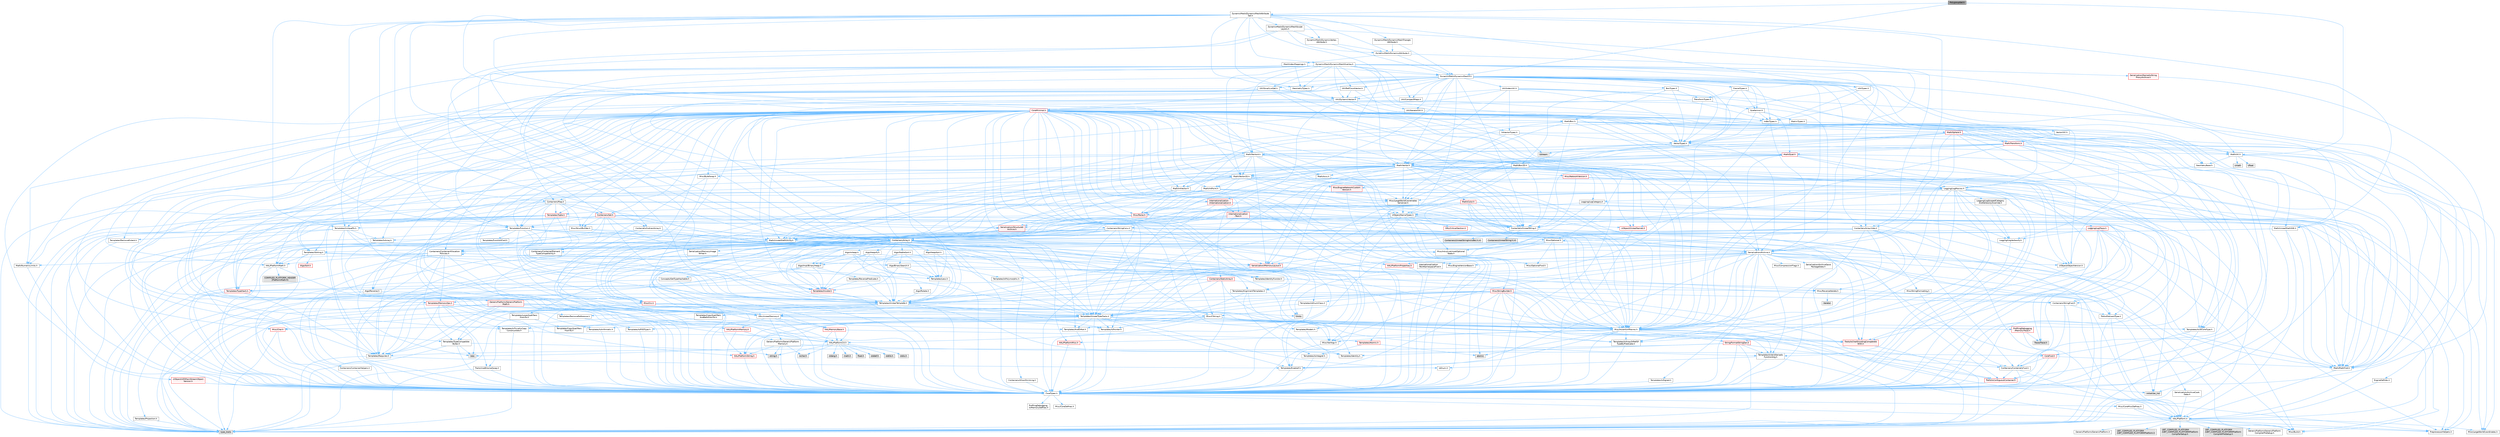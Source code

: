 digraph "PolygroupSet.h"
{
 // INTERACTIVE_SVG=YES
 // LATEX_PDF_SIZE
  bgcolor="transparent";
  edge [fontname=Helvetica,fontsize=10,labelfontname=Helvetica,labelfontsize=10];
  node [fontname=Helvetica,fontsize=10,shape=box,height=0.2,width=0.4];
  Node1 [id="Node000001",label="PolygroupSet.h",height=0.2,width=0.4,color="gray40", fillcolor="grey60", style="filled", fontcolor="black",tooltip=" "];
  Node1 -> Node2 [id="edge1_Node000001_Node000002",color="steelblue1",style="solid",tooltip=" "];
  Node2 [id="Node000002",label="MathUtil.h",height=0.2,width=0.4,color="grey40", fillcolor="white", style="filled",URL="$d4/d5b/MathUtil_8h.html",tooltip=" "];
  Node2 -> Node3 [id="edge2_Node000002_Node000003",color="steelblue1",style="solid",tooltip=" "];
  Node3 [id="Node000003",label="GeometryBase.h",height=0.2,width=0.4,color="grey40", fillcolor="white", style="filled",URL="$d5/d5e/GeometryBase_8h.html",tooltip=" "];
  Node3 -> Node4 [id="edge3_Node000003_Node000004",color="steelblue1",style="solid",tooltip=" "];
  Node4 [id="Node000004",label="CoreTypes.h",height=0.2,width=0.4,color="grey40", fillcolor="white", style="filled",URL="$dc/dec/CoreTypes_8h.html",tooltip=" "];
  Node4 -> Node5 [id="edge4_Node000004_Node000005",color="steelblue1",style="solid",tooltip=" "];
  Node5 [id="Node000005",label="HAL/Platform.h",height=0.2,width=0.4,color="grey40", fillcolor="white", style="filled",URL="$d9/dd0/Platform_8h.html",tooltip=" "];
  Node5 -> Node6 [id="edge5_Node000005_Node000006",color="steelblue1",style="solid",tooltip=" "];
  Node6 [id="Node000006",label="Misc/Build.h",height=0.2,width=0.4,color="grey40", fillcolor="white", style="filled",URL="$d3/dbb/Build_8h.html",tooltip=" "];
  Node5 -> Node7 [id="edge6_Node000005_Node000007",color="steelblue1",style="solid",tooltip=" "];
  Node7 [id="Node000007",label="Misc/LargeWorldCoordinates.h",height=0.2,width=0.4,color="grey40", fillcolor="white", style="filled",URL="$d2/dcb/LargeWorldCoordinates_8h.html",tooltip=" "];
  Node5 -> Node8 [id="edge7_Node000005_Node000008",color="steelblue1",style="solid",tooltip=" "];
  Node8 [id="Node000008",label="type_traits",height=0.2,width=0.4,color="grey60", fillcolor="#E0E0E0", style="filled",tooltip=" "];
  Node5 -> Node9 [id="edge8_Node000005_Node000009",color="steelblue1",style="solid",tooltip=" "];
  Node9 [id="Node000009",label="PreprocessorHelpers.h",height=0.2,width=0.4,color="grey40", fillcolor="white", style="filled",URL="$db/ddb/PreprocessorHelpers_8h.html",tooltip=" "];
  Node5 -> Node10 [id="edge9_Node000005_Node000010",color="steelblue1",style="solid",tooltip=" "];
  Node10 [id="Node000010",label="UBT_COMPILED_PLATFORM\l/UBT_COMPILED_PLATFORMPlatform\lCompilerPreSetup.h",height=0.2,width=0.4,color="grey60", fillcolor="#E0E0E0", style="filled",tooltip=" "];
  Node5 -> Node11 [id="edge10_Node000005_Node000011",color="steelblue1",style="solid",tooltip=" "];
  Node11 [id="Node000011",label="GenericPlatform/GenericPlatform\lCompilerPreSetup.h",height=0.2,width=0.4,color="grey40", fillcolor="white", style="filled",URL="$d9/dc8/GenericPlatformCompilerPreSetup_8h.html",tooltip=" "];
  Node5 -> Node12 [id="edge11_Node000005_Node000012",color="steelblue1",style="solid",tooltip=" "];
  Node12 [id="Node000012",label="GenericPlatform/GenericPlatform.h",height=0.2,width=0.4,color="grey40", fillcolor="white", style="filled",URL="$d6/d84/GenericPlatform_8h.html",tooltip=" "];
  Node5 -> Node13 [id="edge12_Node000005_Node000013",color="steelblue1",style="solid",tooltip=" "];
  Node13 [id="Node000013",label="UBT_COMPILED_PLATFORM\l/UBT_COMPILED_PLATFORMPlatform.h",height=0.2,width=0.4,color="grey60", fillcolor="#E0E0E0", style="filled",tooltip=" "];
  Node5 -> Node14 [id="edge13_Node000005_Node000014",color="steelblue1",style="solid",tooltip=" "];
  Node14 [id="Node000014",label="UBT_COMPILED_PLATFORM\l/UBT_COMPILED_PLATFORMPlatform\lCompilerSetup.h",height=0.2,width=0.4,color="grey60", fillcolor="#E0E0E0", style="filled",tooltip=" "];
  Node4 -> Node15 [id="edge14_Node000004_Node000015",color="steelblue1",style="solid",tooltip=" "];
  Node15 [id="Node000015",label="ProfilingDebugging\l/UMemoryDefines.h",height=0.2,width=0.4,color="grey40", fillcolor="white", style="filled",URL="$d2/da2/UMemoryDefines_8h.html",tooltip=" "];
  Node4 -> Node16 [id="edge15_Node000004_Node000016",color="steelblue1",style="solid",tooltip=" "];
  Node16 [id="Node000016",label="Misc/CoreMiscDefines.h",height=0.2,width=0.4,color="grey40", fillcolor="white", style="filled",URL="$da/d38/CoreMiscDefines_8h.html",tooltip=" "];
  Node16 -> Node5 [id="edge16_Node000016_Node000005",color="steelblue1",style="solid",tooltip=" "];
  Node16 -> Node9 [id="edge17_Node000016_Node000009",color="steelblue1",style="solid",tooltip=" "];
  Node4 -> Node17 [id="edge18_Node000004_Node000017",color="steelblue1",style="solid",tooltip=" "];
  Node17 [id="Node000017",label="Misc/CoreDefines.h",height=0.2,width=0.4,color="grey40", fillcolor="white", style="filled",URL="$d3/dd2/CoreDefines_8h.html",tooltip=" "];
  Node3 -> Node18 [id="edge19_Node000003_Node000018",color="steelblue1",style="solid",tooltip=" "];
  Node18 [id="Node000018",label="Logging/LogMacros.h",height=0.2,width=0.4,color="grey40", fillcolor="white", style="filled",URL="$d0/d16/LogMacros_8h.html",tooltip=" "];
  Node18 -> Node19 [id="edge20_Node000018_Node000019",color="steelblue1",style="solid",tooltip=" "];
  Node19 [id="Node000019",label="Containers/UnrealString.h",height=0.2,width=0.4,color="grey40", fillcolor="white", style="filled",URL="$d5/dba/UnrealString_8h.html",tooltip=" "];
  Node19 -> Node20 [id="edge21_Node000019_Node000020",color="steelblue1",style="solid",tooltip=" "];
  Node20 [id="Node000020",label="Containers/UnrealStringIncludes.h.inl",height=0.2,width=0.4,color="grey60", fillcolor="#E0E0E0", style="filled",tooltip=" "];
  Node19 -> Node21 [id="edge22_Node000019_Node000021",color="steelblue1",style="solid",tooltip=" "];
  Node21 [id="Node000021",label="Containers/UnrealString.h.inl",height=0.2,width=0.4,color="grey60", fillcolor="#E0E0E0", style="filled",tooltip=" "];
  Node19 -> Node22 [id="edge23_Node000019_Node000022",color="steelblue1",style="solid",tooltip=" "];
  Node22 [id="Node000022",label="Misc/StringFormatArg.h",height=0.2,width=0.4,color="grey40", fillcolor="white", style="filled",URL="$d2/d16/StringFormatArg_8h.html",tooltip=" "];
  Node22 -> Node23 [id="edge24_Node000022_Node000023",color="steelblue1",style="solid",tooltip=" "];
  Node23 [id="Node000023",label="Containers/ContainersFwd.h",height=0.2,width=0.4,color="grey40", fillcolor="white", style="filled",URL="$d4/d0a/ContainersFwd_8h.html",tooltip=" "];
  Node23 -> Node5 [id="edge25_Node000023_Node000005",color="steelblue1",style="solid",tooltip=" "];
  Node23 -> Node4 [id="edge26_Node000023_Node000004",color="steelblue1",style="solid",tooltip=" "];
  Node23 -> Node24 [id="edge27_Node000023_Node000024",color="steelblue1",style="solid",tooltip=" "];
  Node24 [id="Node000024",label="Traits/IsContiguousContainer.h",height=0.2,width=0.4,color="red", fillcolor="#FFF0F0", style="filled",URL="$d5/d3c/IsContiguousContainer_8h.html",tooltip=" "];
  Node24 -> Node4 [id="edge28_Node000024_Node000004",color="steelblue1",style="solid",tooltip=" "];
  Node24 -> Node26 [id="edge29_Node000024_Node000026",color="steelblue1",style="solid",tooltip=" "];
  Node26 [id="Node000026",label="initializer_list",height=0.2,width=0.4,color="grey60", fillcolor="#E0E0E0", style="filled",tooltip=" "];
  Node18 -> Node4 [id="edge30_Node000018_Node000004",color="steelblue1",style="solid",tooltip=" "];
  Node18 -> Node9 [id="edge31_Node000018_Node000009",color="steelblue1",style="solid",tooltip=" "];
  Node18 -> Node27 [id="edge32_Node000018_Node000027",color="steelblue1",style="solid",tooltip=" "];
  Node27 [id="Node000027",label="Logging/LogCategory.h",height=0.2,width=0.4,color="grey40", fillcolor="white", style="filled",URL="$d9/d36/LogCategory_8h.html",tooltip=" "];
  Node27 -> Node4 [id="edge33_Node000027_Node000004",color="steelblue1",style="solid",tooltip=" "];
  Node27 -> Node28 [id="edge34_Node000027_Node000028",color="steelblue1",style="solid",tooltip=" "];
  Node28 [id="Node000028",label="Logging/LogVerbosity.h",height=0.2,width=0.4,color="grey40", fillcolor="white", style="filled",URL="$d2/d8f/LogVerbosity_8h.html",tooltip=" "];
  Node28 -> Node4 [id="edge35_Node000028_Node000004",color="steelblue1",style="solid",tooltip=" "];
  Node27 -> Node29 [id="edge36_Node000027_Node000029",color="steelblue1",style="solid",tooltip=" "];
  Node29 [id="Node000029",label="UObject/NameTypes.h",height=0.2,width=0.4,color="grey40", fillcolor="white", style="filled",URL="$d6/d35/NameTypes_8h.html",tooltip=" "];
  Node29 -> Node4 [id="edge37_Node000029_Node000004",color="steelblue1",style="solid",tooltip=" "];
  Node29 -> Node30 [id="edge38_Node000029_Node000030",color="steelblue1",style="solid",tooltip=" "];
  Node30 [id="Node000030",label="Misc/AssertionMacros.h",height=0.2,width=0.4,color="grey40", fillcolor="white", style="filled",URL="$d0/dfa/AssertionMacros_8h.html",tooltip=" "];
  Node30 -> Node4 [id="edge39_Node000030_Node000004",color="steelblue1",style="solid",tooltip=" "];
  Node30 -> Node5 [id="edge40_Node000030_Node000005",color="steelblue1",style="solid",tooltip=" "];
  Node30 -> Node31 [id="edge41_Node000030_Node000031",color="steelblue1",style="solid",tooltip=" "];
  Node31 [id="Node000031",label="HAL/PlatformMisc.h",height=0.2,width=0.4,color="red", fillcolor="#FFF0F0", style="filled",URL="$d0/df5/PlatformMisc_8h.html",tooltip=" "];
  Node31 -> Node4 [id="edge42_Node000031_Node000004",color="steelblue1",style="solid",tooltip=" "];
  Node30 -> Node9 [id="edge43_Node000030_Node000009",color="steelblue1",style="solid",tooltip=" "];
  Node30 -> Node63 [id="edge44_Node000030_Node000063",color="steelblue1",style="solid",tooltip=" "];
  Node63 [id="Node000063",label="Templates/EnableIf.h",height=0.2,width=0.4,color="grey40", fillcolor="white", style="filled",URL="$d7/d60/EnableIf_8h.html",tooltip=" "];
  Node63 -> Node4 [id="edge45_Node000063_Node000004",color="steelblue1",style="solid",tooltip=" "];
  Node30 -> Node64 [id="edge46_Node000030_Node000064",color="steelblue1",style="solid",tooltip=" "];
  Node64 [id="Node000064",label="Templates/IsArrayOrRefOf\lTypeByPredicate.h",height=0.2,width=0.4,color="grey40", fillcolor="white", style="filled",URL="$d6/da1/IsArrayOrRefOfTypeByPredicate_8h.html",tooltip=" "];
  Node64 -> Node4 [id="edge47_Node000064_Node000004",color="steelblue1",style="solid",tooltip=" "];
  Node30 -> Node65 [id="edge48_Node000030_Node000065",color="steelblue1",style="solid",tooltip=" "];
  Node65 [id="Node000065",label="Templates/IsValidVariadic\lFunctionArg.h",height=0.2,width=0.4,color="grey40", fillcolor="white", style="filled",URL="$d0/dc8/IsValidVariadicFunctionArg_8h.html",tooltip=" "];
  Node65 -> Node4 [id="edge49_Node000065_Node000004",color="steelblue1",style="solid",tooltip=" "];
  Node65 -> Node66 [id="edge50_Node000065_Node000066",color="steelblue1",style="solid",tooltip=" "];
  Node66 [id="Node000066",label="IsEnum.h",height=0.2,width=0.4,color="grey40", fillcolor="white", style="filled",URL="$d4/de5/IsEnum_8h.html",tooltip=" "];
  Node65 -> Node8 [id="edge51_Node000065_Node000008",color="steelblue1",style="solid",tooltip=" "];
  Node30 -> Node67 [id="edge52_Node000030_Node000067",color="steelblue1",style="solid",tooltip=" "];
  Node67 [id="Node000067",label="Traits/IsCharEncodingCompatible\lWith.h",height=0.2,width=0.4,color="red", fillcolor="#FFF0F0", style="filled",URL="$df/dd1/IsCharEncodingCompatibleWith_8h.html",tooltip=" "];
  Node67 -> Node8 [id="edge53_Node000067_Node000008",color="steelblue1",style="solid",tooltip=" "];
  Node30 -> Node69 [id="edge54_Node000030_Node000069",color="steelblue1",style="solid",tooltip=" "];
  Node69 [id="Node000069",label="Misc/VarArgs.h",height=0.2,width=0.4,color="grey40", fillcolor="white", style="filled",URL="$d5/d6f/VarArgs_8h.html",tooltip=" "];
  Node69 -> Node4 [id="edge55_Node000069_Node000004",color="steelblue1",style="solid",tooltip=" "];
  Node30 -> Node70 [id="edge56_Node000030_Node000070",color="steelblue1",style="solid",tooltip=" "];
  Node70 [id="Node000070",label="String/FormatStringSan.h",height=0.2,width=0.4,color="red", fillcolor="#FFF0F0", style="filled",URL="$d3/d8b/FormatStringSan_8h.html",tooltip=" "];
  Node70 -> Node8 [id="edge57_Node000070_Node000008",color="steelblue1",style="solid",tooltip=" "];
  Node70 -> Node4 [id="edge58_Node000070_Node000004",color="steelblue1",style="solid",tooltip=" "];
  Node70 -> Node71 [id="edge59_Node000070_Node000071",color="steelblue1",style="solid",tooltip=" "];
  Node71 [id="Node000071",label="Templates/Requires.h",height=0.2,width=0.4,color="grey40", fillcolor="white", style="filled",URL="$dc/d96/Requires_8h.html",tooltip=" "];
  Node71 -> Node63 [id="edge60_Node000071_Node000063",color="steelblue1",style="solid",tooltip=" "];
  Node71 -> Node8 [id="edge61_Node000071_Node000008",color="steelblue1",style="solid",tooltip=" "];
  Node70 -> Node72 [id="edge62_Node000070_Node000072",color="steelblue1",style="solid",tooltip=" "];
  Node72 [id="Node000072",label="Templates/Identity.h",height=0.2,width=0.4,color="grey40", fillcolor="white", style="filled",URL="$d0/dd5/Identity_8h.html",tooltip=" "];
  Node70 -> Node65 [id="edge63_Node000070_Node000065",color="steelblue1",style="solid",tooltip=" "];
  Node70 -> Node23 [id="edge64_Node000070_Node000023",color="steelblue1",style="solid",tooltip=" "];
  Node30 -> Node76 [id="edge65_Node000030_Node000076",color="steelblue1",style="solid",tooltip=" "];
  Node76 [id="Node000076",label="atomic",height=0.2,width=0.4,color="grey60", fillcolor="#E0E0E0", style="filled",tooltip=" "];
  Node29 -> Node77 [id="edge66_Node000029_Node000077",color="steelblue1",style="solid",tooltip=" "];
  Node77 [id="Node000077",label="HAL/UnrealMemory.h",height=0.2,width=0.4,color="grey40", fillcolor="white", style="filled",URL="$d9/d96/UnrealMemory_8h.html",tooltip=" "];
  Node77 -> Node4 [id="edge67_Node000077_Node000004",color="steelblue1",style="solid",tooltip=" "];
  Node77 -> Node78 [id="edge68_Node000077_Node000078",color="steelblue1",style="solid",tooltip=" "];
  Node78 [id="Node000078",label="GenericPlatform/GenericPlatform\lMemory.h",height=0.2,width=0.4,color="grey40", fillcolor="white", style="filled",URL="$dd/d22/GenericPlatformMemory_8h.html",tooltip=" "];
  Node78 -> Node35 [id="edge69_Node000078_Node000035",color="steelblue1",style="solid",tooltip=" "];
  Node35 [id="Node000035",label="CoreFwd.h",height=0.2,width=0.4,color="red", fillcolor="#FFF0F0", style="filled",URL="$d1/d1e/CoreFwd_8h.html",tooltip=" "];
  Node35 -> Node4 [id="edge70_Node000035_Node000004",color="steelblue1",style="solid",tooltip=" "];
  Node35 -> Node23 [id="edge71_Node000035_Node000023",color="steelblue1",style="solid",tooltip=" "];
  Node35 -> Node36 [id="edge72_Node000035_Node000036",color="steelblue1",style="solid",tooltip=" "];
  Node36 [id="Node000036",label="Math/MathFwd.h",height=0.2,width=0.4,color="grey40", fillcolor="white", style="filled",URL="$d2/d10/MathFwd_8h.html",tooltip=" "];
  Node36 -> Node5 [id="edge73_Node000036_Node000005",color="steelblue1",style="solid",tooltip=" "];
  Node78 -> Node4 [id="edge74_Node000078_Node000004",color="steelblue1",style="solid",tooltip=" "];
  Node78 -> Node79 [id="edge75_Node000078_Node000079",color="steelblue1",style="solid",tooltip=" "];
  Node79 [id="Node000079",label="HAL/PlatformString.h",height=0.2,width=0.4,color="red", fillcolor="#FFF0F0", style="filled",URL="$db/db5/PlatformString_8h.html",tooltip=" "];
  Node79 -> Node4 [id="edge76_Node000079_Node000004",color="steelblue1",style="solid",tooltip=" "];
  Node78 -> Node48 [id="edge77_Node000078_Node000048",color="steelblue1",style="solid",tooltip=" "];
  Node48 [id="Node000048",label="string.h",height=0.2,width=0.4,color="grey60", fillcolor="#E0E0E0", style="filled",tooltip=" "];
  Node78 -> Node41 [id="edge78_Node000078_Node000041",color="steelblue1",style="solid",tooltip=" "];
  Node41 [id="Node000041",label="wchar.h",height=0.2,width=0.4,color="grey60", fillcolor="#E0E0E0", style="filled",tooltip=" "];
  Node77 -> Node81 [id="edge79_Node000077_Node000081",color="steelblue1",style="solid",tooltip=" "];
  Node81 [id="Node000081",label="HAL/MemoryBase.h",height=0.2,width=0.4,color="red", fillcolor="#FFF0F0", style="filled",URL="$d6/d9f/MemoryBase_8h.html",tooltip=" "];
  Node81 -> Node4 [id="edge80_Node000081_Node000004",color="steelblue1",style="solid",tooltip=" "];
  Node81 -> Node39 [id="edge81_Node000081_Node000039",color="steelblue1",style="solid",tooltip=" "];
  Node39 [id="Node000039",label="HAL/PlatformCrt.h",height=0.2,width=0.4,color="grey40", fillcolor="white", style="filled",URL="$d8/d75/PlatformCrt_8h.html",tooltip=" "];
  Node39 -> Node40 [id="edge82_Node000039_Node000040",color="steelblue1",style="solid",tooltip=" "];
  Node40 [id="Node000040",label="new",height=0.2,width=0.4,color="grey60", fillcolor="#E0E0E0", style="filled",tooltip=" "];
  Node39 -> Node41 [id="edge83_Node000039_Node000041",color="steelblue1",style="solid",tooltip=" "];
  Node39 -> Node42 [id="edge84_Node000039_Node000042",color="steelblue1",style="solid",tooltip=" "];
  Node42 [id="Node000042",label="stddef.h",height=0.2,width=0.4,color="grey60", fillcolor="#E0E0E0", style="filled",tooltip=" "];
  Node39 -> Node43 [id="edge85_Node000039_Node000043",color="steelblue1",style="solid",tooltip=" "];
  Node43 [id="Node000043",label="stdlib.h",height=0.2,width=0.4,color="grey60", fillcolor="#E0E0E0", style="filled",tooltip=" "];
  Node39 -> Node44 [id="edge86_Node000039_Node000044",color="steelblue1",style="solid",tooltip=" "];
  Node44 [id="Node000044",label="stdio.h",height=0.2,width=0.4,color="grey60", fillcolor="#E0E0E0", style="filled",tooltip=" "];
  Node39 -> Node45 [id="edge87_Node000039_Node000045",color="steelblue1",style="solid",tooltip=" "];
  Node45 [id="Node000045",label="stdarg.h",height=0.2,width=0.4,color="grey60", fillcolor="#E0E0E0", style="filled",tooltip=" "];
  Node39 -> Node46 [id="edge88_Node000039_Node000046",color="steelblue1",style="solid",tooltip=" "];
  Node46 [id="Node000046",label="math.h",height=0.2,width=0.4,color="grey60", fillcolor="#E0E0E0", style="filled",tooltip=" "];
  Node39 -> Node47 [id="edge89_Node000039_Node000047",color="steelblue1",style="solid",tooltip=" "];
  Node47 [id="Node000047",label="float.h",height=0.2,width=0.4,color="grey60", fillcolor="#E0E0E0", style="filled",tooltip=" "];
  Node39 -> Node48 [id="edge90_Node000039_Node000048",color="steelblue1",style="solid",tooltip=" "];
  Node81 -> Node84 [id="edge91_Node000081_Node000084",color="steelblue1",style="solid",tooltip=" "];
  Node84 [id="Node000084",label="Templates/Atomic.h",height=0.2,width=0.4,color="red", fillcolor="#FFF0F0", style="filled",URL="$d3/d91/Atomic_8h.html",tooltip=" "];
  Node84 -> Node87 [id="edge92_Node000084_Node000087",color="steelblue1",style="solid",tooltip=" "];
  Node87 [id="Node000087",label="Templates/IsIntegral.h",height=0.2,width=0.4,color="grey40", fillcolor="white", style="filled",URL="$da/d64/IsIntegral_8h.html",tooltip=" "];
  Node87 -> Node4 [id="edge93_Node000087_Node000004",color="steelblue1",style="solid",tooltip=" "];
  Node84 -> Node76 [id="edge94_Node000084_Node000076",color="steelblue1",style="solid",tooltip=" "];
  Node77 -> Node93 [id="edge95_Node000077_Node000093",color="steelblue1",style="solid",tooltip=" "];
  Node93 [id="Node000093",label="HAL/PlatformMemory.h",height=0.2,width=0.4,color="red", fillcolor="#FFF0F0", style="filled",URL="$de/d68/PlatformMemory_8h.html",tooltip=" "];
  Node93 -> Node4 [id="edge96_Node000093_Node000004",color="steelblue1",style="solid",tooltip=" "];
  Node93 -> Node78 [id="edge97_Node000093_Node000078",color="steelblue1",style="solid",tooltip=" "];
  Node77 -> Node95 [id="edge98_Node000077_Node000095",color="steelblue1",style="solid",tooltip=" "];
  Node95 [id="Node000095",label="ProfilingDebugging\l/MemoryTrace.h",height=0.2,width=0.4,color="red", fillcolor="#FFF0F0", style="filled",URL="$da/dd7/MemoryTrace_8h.html",tooltip=" "];
  Node95 -> Node5 [id="edge99_Node000095_Node000005",color="steelblue1",style="solid",tooltip=" "];
  Node95 -> Node62 [id="edge100_Node000095_Node000062",color="steelblue1",style="solid",tooltip=" "];
  Node62 [id="Node000062",label="Trace/Trace.h",height=0.2,width=0.4,color="grey60", fillcolor="#E0E0E0", style="filled",tooltip=" "];
  Node77 -> Node96 [id="edge101_Node000077_Node000096",color="steelblue1",style="solid",tooltip=" "];
  Node96 [id="Node000096",label="Templates/IsPointer.h",height=0.2,width=0.4,color="grey40", fillcolor="white", style="filled",URL="$d7/d05/IsPointer_8h.html",tooltip=" "];
  Node96 -> Node4 [id="edge102_Node000096_Node000004",color="steelblue1",style="solid",tooltip=" "];
  Node29 -> Node97 [id="edge103_Node000029_Node000097",color="steelblue1",style="solid",tooltip=" "];
  Node97 [id="Node000097",label="Templates/UnrealTypeTraits.h",height=0.2,width=0.4,color="grey40", fillcolor="white", style="filled",URL="$d2/d2d/UnrealTypeTraits_8h.html",tooltip=" "];
  Node97 -> Node4 [id="edge104_Node000097_Node000004",color="steelblue1",style="solid",tooltip=" "];
  Node97 -> Node96 [id="edge105_Node000097_Node000096",color="steelblue1",style="solid",tooltip=" "];
  Node97 -> Node30 [id="edge106_Node000097_Node000030",color="steelblue1",style="solid",tooltip=" "];
  Node97 -> Node89 [id="edge107_Node000097_Node000089",color="steelblue1",style="solid",tooltip=" "];
  Node89 [id="Node000089",label="Templates/AndOrNot.h",height=0.2,width=0.4,color="grey40", fillcolor="white", style="filled",URL="$db/d0a/AndOrNot_8h.html",tooltip=" "];
  Node89 -> Node4 [id="edge108_Node000089_Node000004",color="steelblue1",style="solid",tooltip=" "];
  Node97 -> Node63 [id="edge109_Node000097_Node000063",color="steelblue1",style="solid",tooltip=" "];
  Node97 -> Node98 [id="edge110_Node000097_Node000098",color="steelblue1",style="solid",tooltip=" "];
  Node98 [id="Node000098",label="Templates/IsArithmetic.h",height=0.2,width=0.4,color="grey40", fillcolor="white", style="filled",URL="$d2/d5d/IsArithmetic_8h.html",tooltip=" "];
  Node98 -> Node4 [id="edge111_Node000098_Node000004",color="steelblue1",style="solid",tooltip=" "];
  Node97 -> Node66 [id="edge112_Node000097_Node000066",color="steelblue1",style="solid",tooltip=" "];
  Node97 -> Node99 [id="edge113_Node000097_Node000099",color="steelblue1",style="solid",tooltip=" "];
  Node99 [id="Node000099",label="Templates/Models.h",height=0.2,width=0.4,color="grey40", fillcolor="white", style="filled",URL="$d3/d0c/Models_8h.html",tooltip=" "];
  Node99 -> Node72 [id="edge114_Node000099_Node000072",color="steelblue1",style="solid",tooltip=" "];
  Node97 -> Node100 [id="edge115_Node000097_Node000100",color="steelblue1",style="solid",tooltip=" "];
  Node100 [id="Node000100",label="Templates/IsPODType.h",height=0.2,width=0.4,color="grey40", fillcolor="white", style="filled",URL="$d7/db1/IsPODType_8h.html",tooltip=" "];
  Node100 -> Node4 [id="edge116_Node000100_Node000004",color="steelblue1",style="solid",tooltip=" "];
  Node97 -> Node101 [id="edge117_Node000097_Node000101",color="steelblue1",style="solid",tooltip=" "];
  Node101 [id="Node000101",label="Templates/IsUECoreType.h",height=0.2,width=0.4,color="grey40", fillcolor="white", style="filled",URL="$d1/db8/IsUECoreType_8h.html",tooltip=" "];
  Node101 -> Node4 [id="edge118_Node000101_Node000004",color="steelblue1",style="solid",tooltip=" "];
  Node101 -> Node8 [id="edge119_Node000101_Node000008",color="steelblue1",style="solid",tooltip=" "];
  Node97 -> Node90 [id="edge120_Node000097_Node000090",color="steelblue1",style="solid",tooltip=" "];
  Node90 [id="Node000090",label="Templates/IsTriviallyCopy\lConstructible.h",height=0.2,width=0.4,color="grey40", fillcolor="white", style="filled",URL="$d3/d78/IsTriviallyCopyConstructible_8h.html",tooltip=" "];
  Node90 -> Node4 [id="edge121_Node000090_Node000004",color="steelblue1",style="solid",tooltip=" "];
  Node90 -> Node8 [id="edge122_Node000090_Node000008",color="steelblue1",style="solid",tooltip=" "];
  Node29 -> Node102 [id="edge123_Node000029_Node000102",color="steelblue1",style="solid",tooltip=" "];
  Node102 [id="Node000102",label="Templates/UnrealTemplate.h",height=0.2,width=0.4,color="grey40", fillcolor="white", style="filled",URL="$d4/d24/UnrealTemplate_8h.html",tooltip=" "];
  Node102 -> Node4 [id="edge124_Node000102_Node000004",color="steelblue1",style="solid",tooltip=" "];
  Node102 -> Node96 [id="edge125_Node000102_Node000096",color="steelblue1",style="solid",tooltip=" "];
  Node102 -> Node77 [id="edge126_Node000102_Node000077",color="steelblue1",style="solid",tooltip=" "];
  Node102 -> Node103 [id="edge127_Node000102_Node000103",color="steelblue1",style="solid",tooltip=" "];
  Node103 [id="Node000103",label="Templates/CopyQualifiers\lAndRefsFromTo.h",height=0.2,width=0.4,color="grey40", fillcolor="white", style="filled",URL="$d3/db3/CopyQualifiersAndRefsFromTo_8h.html",tooltip=" "];
  Node103 -> Node104 [id="edge128_Node000103_Node000104",color="steelblue1",style="solid",tooltip=" "];
  Node104 [id="Node000104",label="Templates/CopyQualifiers\lFromTo.h",height=0.2,width=0.4,color="grey40", fillcolor="white", style="filled",URL="$d5/db4/CopyQualifiersFromTo_8h.html",tooltip=" "];
  Node102 -> Node97 [id="edge129_Node000102_Node000097",color="steelblue1",style="solid",tooltip=" "];
  Node102 -> Node105 [id="edge130_Node000102_Node000105",color="steelblue1",style="solid",tooltip=" "];
  Node105 [id="Node000105",label="Templates/RemoveReference.h",height=0.2,width=0.4,color="grey40", fillcolor="white", style="filled",URL="$da/dbe/RemoveReference_8h.html",tooltip=" "];
  Node105 -> Node4 [id="edge131_Node000105_Node000004",color="steelblue1",style="solid",tooltip=" "];
  Node102 -> Node71 [id="edge132_Node000102_Node000071",color="steelblue1",style="solid",tooltip=" "];
  Node102 -> Node106 [id="edge133_Node000102_Node000106",color="steelblue1",style="solid",tooltip=" "];
  Node106 [id="Node000106",label="Templates/TypeCompatible\lBytes.h",height=0.2,width=0.4,color="grey40", fillcolor="white", style="filled",URL="$df/d0a/TypeCompatibleBytes_8h.html",tooltip=" "];
  Node106 -> Node4 [id="edge134_Node000106_Node000004",color="steelblue1",style="solid",tooltip=" "];
  Node106 -> Node48 [id="edge135_Node000106_Node000048",color="steelblue1",style="solid",tooltip=" "];
  Node106 -> Node40 [id="edge136_Node000106_Node000040",color="steelblue1",style="solid",tooltip=" "];
  Node106 -> Node8 [id="edge137_Node000106_Node000008",color="steelblue1",style="solid",tooltip=" "];
  Node102 -> Node72 [id="edge138_Node000102_Node000072",color="steelblue1",style="solid",tooltip=" "];
  Node102 -> Node24 [id="edge139_Node000102_Node000024",color="steelblue1",style="solid",tooltip=" "];
  Node102 -> Node107 [id="edge140_Node000102_Node000107",color="steelblue1",style="solid",tooltip=" "];
  Node107 [id="Node000107",label="Traits/UseBitwiseSwap.h",height=0.2,width=0.4,color="grey40", fillcolor="white", style="filled",URL="$db/df3/UseBitwiseSwap_8h.html",tooltip=" "];
  Node107 -> Node4 [id="edge141_Node000107_Node000004",color="steelblue1",style="solid",tooltip=" "];
  Node107 -> Node8 [id="edge142_Node000107_Node000008",color="steelblue1",style="solid",tooltip=" "];
  Node102 -> Node8 [id="edge143_Node000102_Node000008",color="steelblue1",style="solid",tooltip=" "];
  Node29 -> Node19 [id="edge144_Node000029_Node000019",color="steelblue1",style="solid",tooltip=" "];
  Node29 -> Node108 [id="edge145_Node000029_Node000108",color="steelblue1",style="solid",tooltip=" "];
  Node108 [id="Node000108",label="HAL/CriticalSection.h",height=0.2,width=0.4,color="red", fillcolor="#FFF0F0", style="filled",URL="$d6/d90/CriticalSection_8h.html",tooltip=" "];
  Node29 -> Node111 [id="edge146_Node000029_Node000111",color="steelblue1",style="solid",tooltip=" "];
  Node111 [id="Node000111",label="Containers/StringConv.h",height=0.2,width=0.4,color="grey40", fillcolor="white", style="filled",URL="$d3/ddf/StringConv_8h.html",tooltip=" "];
  Node111 -> Node4 [id="edge147_Node000111_Node000004",color="steelblue1",style="solid",tooltip=" "];
  Node111 -> Node30 [id="edge148_Node000111_Node000030",color="steelblue1",style="solid",tooltip=" "];
  Node111 -> Node112 [id="edge149_Node000111_Node000112",color="steelblue1",style="solid",tooltip=" "];
  Node112 [id="Node000112",label="Containers/ContainerAllocation\lPolicies.h",height=0.2,width=0.4,color="grey40", fillcolor="white", style="filled",URL="$d7/dff/ContainerAllocationPolicies_8h.html",tooltip=" "];
  Node112 -> Node4 [id="edge150_Node000112_Node000004",color="steelblue1",style="solid",tooltip=" "];
  Node112 -> Node113 [id="edge151_Node000112_Node000113",color="steelblue1",style="solid",tooltip=" "];
  Node113 [id="Node000113",label="Containers/ContainerHelpers.h",height=0.2,width=0.4,color="grey40", fillcolor="white", style="filled",URL="$d7/d33/ContainerHelpers_8h.html",tooltip=" "];
  Node113 -> Node4 [id="edge152_Node000113_Node000004",color="steelblue1",style="solid",tooltip=" "];
  Node112 -> Node112 [id="edge153_Node000112_Node000112",color="steelblue1",style="solid",tooltip=" "];
  Node112 -> Node114 [id="edge154_Node000112_Node000114",color="steelblue1",style="solid",tooltip=" "];
  Node114 [id="Node000114",label="HAL/PlatformMath.h",height=0.2,width=0.4,color="grey40", fillcolor="white", style="filled",URL="$dc/d53/PlatformMath_8h.html",tooltip=" "];
  Node114 -> Node4 [id="edge155_Node000114_Node000004",color="steelblue1",style="solid",tooltip=" "];
  Node114 -> Node115 [id="edge156_Node000114_Node000115",color="steelblue1",style="solid",tooltip=" "];
  Node115 [id="Node000115",label="GenericPlatform/GenericPlatform\lMath.h",height=0.2,width=0.4,color="red", fillcolor="#FFF0F0", style="filled",URL="$d5/d79/GenericPlatformMath_8h.html",tooltip=" "];
  Node115 -> Node4 [id="edge157_Node000115_Node000004",color="steelblue1",style="solid",tooltip=" "];
  Node115 -> Node23 [id="edge158_Node000115_Node000023",color="steelblue1",style="solid",tooltip=" "];
  Node115 -> Node39 [id="edge159_Node000115_Node000039",color="steelblue1",style="solid",tooltip=" "];
  Node115 -> Node89 [id="edge160_Node000115_Node000089",color="steelblue1",style="solid",tooltip=" "];
  Node115 -> Node97 [id="edge161_Node000115_Node000097",color="steelblue1",style="solid",tooltip=" "];
  Node115 -> Node71 [id="edge162_Node000115_Node000071",color="steelblue1",style="solid",tooltip=" "];
  Node115 -> Node106 [id="edge163_Node000115_Node000106",color="steelblue1",style="solid",tooltip=" "];
  Node115 -> Node120 [id="edge164_Node000115_Node000120",color="steelblue1",style="solid",tooltip=" "];
  Node120 [id="Node000120",label="limits",height=0.2,width=0.4,color="grey60", fillcolor="#E0E0E0", style="filled",tooltip=" "];
  Node115 -> Node8 [id="edge165_Node000115_Node000008",color="steelblue1",style="solid",tooltip=" "];
  Node114 -> Node121 [id="edge166_Node000114_Node000121",color="steelblue1",style="solid",tooltip=" "];
  Node121 [id="Node000121",label="COMPILED_PLATFORM_HEADER\l(PlatformMath.h)",height=0.2,width=0.4,color="grey60", fillcolor="#E0E0E0", style="filled",tooltip=" "];
  Node112 -> Node77 [id="edge167_Node000112_Node000077",color="steelblue1",style="solid",tooltip=" "];
  Node112 -> Node49 [id="edge168_Node000112_Node000049",color="steelblue1",style="solid",tooltip=" "];
  Node49 [id="Node000049",label="Math/NumericLimits.h",height=0.2,width=0.4,color="grey40", fillcolor="white", style="filled",URL="$df/d1b/NumericLimits_8h.html",tooltip=" "];
  Node49 -> Node4 [id="edge169_Node000049_Node000004",color="steelblue1",style="solid",tooltip=" "];
  Node112 -> Node30 [id="edge170_Node000112_Node000030",color="steelblue1",style="solid",tooltip=" "];
  Node112 -> Node122 [id="edge171_Node000112_Node000122",color="steelblue1",style="solid",tooltip=" "];
  Node122 [id="Node000122",label="Templates/IsPolymorphic.h",height=0.2,width=0.4,color="grey40", fillcolor="white", style="filled",URL="$dc/d20/IsPolymorphic_8h.html",tooltip=" "];
  Node112 -> Node123 [id="edge172_Node000112_Node000123",color="steelblue1",style="solid",tooltip=" "];
  Node123 [id="Node000123",label="Templates/MemoryOps.h",height=0.2,width=0.4,color="red", fillcolor="#FFF0F0", style="filled",URL="$db/dea/MemoryOps_8h.html",tooltip=" "];
  Node123 -> Node4 [id="edge173_Node000123_Node000004",color="steelblue1",style="solid",tooltip=" "];
  Node123 -> Node77 [id="edge174_Node000123_Node000077",color="steelblue1",style="solid",tooltip=" "];
  Node123 -> Node90 [id="edge175_Node000123_Node000090",color="steelblue1",style="solid",tooltip=" "];
  Node123 -> Node71 [id="edge176_Node000123_Node000071",color="steelblue1",style="solid",tooltip=" "];
  Node123 -> Node97 [id="edge177_Node000123_Node000097",color="steelblue1",style="solid",tooltip=" "];
  Node123 -> Node107 [id="edge178_Node000123_Node000107",color="steelblue1",style="solid",tooltip=" "];
  Node123 -> Node40 [id="edge179_Node000123_Node000040",color="steelblue1",style="solid",tooltip=" "];
  Node123 -> Node8 [id="edge180_Node000123_Node000008",color="steelblue1",style="solid",tooltip=" "];
  Node112 -> Node106 [id="edge181_Node000112_Node000106",color="steelblue1",style="solid",tooltip=" "];
  Node112 -> Node8 [id="edge182_Node000112_Node000008",color="steelblue1",style="solid",tooltip=" "];
  Node111 -> Node124 [id="edge183_Node000111_Node000124",color="steelblue1",style="solid",tooltip=" "];
  Node124 [id="Node000124",label="Containers/Array.h",height=0.2,width=0.4,color="grey40", fillcolor="white", style="filled",URL="$df/dd0/Array_8h.html",tooltip=" "];
  Node124 -> Node4 [id="edge184_Node000124_Node000004",color="steelblue1",style="solid",tooltip=" "];
  Node124 -> Node30 [id="edge185_Node000124_Node000030",color="steelblue1",style="solid",tooltip=" "];
  Node124 -> Node125 [id="edge186_Node000124_Node000125",color="steelblue1",style="solid",tooltip=" "];
  Node125 [id="Node000125",label="Misc/IntrusiveUnsetOptional\lState.h",height=0.2,width=0.4,color="grey40", fillcolor="white", style="filled",URL="$d2/d0a/IntrusiveUnsetOptionalState_8h.html",tooltip=" "];
  Node125 -> Node126 [id="edge187_Node000125_Node000126",color="steelblue1",style="solid",tooltip=" "];
  Node126 [id="Node000126",label="Misc/OptionalFwd.h",height=0.2,width=0.4,color="grey40", fillcolor="white", style="filled",URL="$dc/d50/OptionalFwd_8h.html",tooltip=" "];
  Node124 -> Node127 [id="edge188_Node000124_Node000127",color="steelblue1",style="solid",tooltip=" "];
  Node127 [id="Node000127",label="Misc/ReverseIterate.h",height=0.2,width=0.4,color="grey40", fillcolor="white", style="filled",URL="$db/de3/ReverseIterate_8h.html",tooltip=" "];
  Node127 -> Node5 [id="edge189_Node000127_Node000005",color="steelblue1",style="solid",tooltip=" "];
  Node127 -> Node128 [id="edge190_Node000127_Node000128",color="steelblue1",style="solid",tooltip=" "];
  Node128 [id="Node000128",label="iterator",height=0.2,width=0.4,color="grey60", fillcolor="#E0E0E0", style="filled",tooltip=" "];
  Node124 -> Node77 [id="edge191_Node000124_Node000077",color="steelblue1",style="solid",tooltip=" "];
  Node124 -> Node97 [id="edge192_Node000124_Node000097",color="steelblue1",style="solid",tooltip=" "];
  Node124 -> Node102 [id="edge193_Node000124_Node000102",color="steelblue1",style="solid",tooltip=" "];
  Node124 -> Node129 [id="edge194_Node000124_Node000129",color="steelblue1",style="solid",tooltip=" "];
  Node129 [id="Node000129",label="Containers/AllowShrinking.h",height=0.2,width=0.4,color="grey40", fillcolor="white", style="filled",URL="$d7/d1a/AllowShrinking_8h.html",tooltip=" "];
  Node129 -> Node4 [id="edge195_Node000129_Node000004",color="steelblue1",style="solid",tooltip=" "];
  Node124 -> Node112 [id="edge196_Node000124_Node000112",color="steelblue1",style="solid",tooltip=" "];
  Node124 -> Node130 [id="edge197_Node000124_Node000130",color="steelblue1",style="solid",tooltip=" "];
  Node130 [id="Node000130",label="Containers/ContainerElement\lTypeCompatibility.h",height=0.2,width=0.4,color="grey40", fillcolor="white", style="filled",URL="$df/ddf/ContainerElementTypeCompatibility_8h.html",tooltip=" "];
  Node130 -> Node4 [id="edge198_Node000130_Node000004",color="steelblue1",style="solid",tooltip=" "];
  Node130 -> Node97 [id="edge199_Node000130_Node000097",color="steelblue1",style="solid",tooltip=" "];
  Node124 -> Node131 [id="edge200_Node000124_Node000131",color="steelblue1",style="solid",tooltip=" "];
  Node131 [id="Node000131",label="Serialization/Archive.h",height=0.2,width=0.4,color="grey40", fillcolor="white", style="filled",URL="$d7/d3b/Archive_8h.html",tooltip=" "];
  Node131 -> Node35 [id="edge201_Node000131_Node000035",color="steelblue1",style="solid",tooltip=" "];
  Node131 -> Node4 [id="edge202_Node000131_Node000004",color="steelblue1",style="solid",tooltip=" "];
  Node131 -> Node132 [id="edge203_Node000131_Node000132",color="steelblue1",style="solid",tooltip=" "];
  Node132 [id="Node000132",label="HAL/PlatformProperties.h",height=0.2,width=0.4,color="red", fillcolor="#FFF0F0", style="filled",URL="$d9/db0/PlatformProperties_8h.html",tooltip=" "];
  Node132 -> Node4 [id="edge204_Node000132_Node000004",color="steelblue1",style="solid",tooltip=" "];
  Node131 -> Node135 [id="edge205_Node000131_Node000135",color="steelblue1",style="solid",tooltip=" "];
  Node135 [id="Node000135",label="Internationalization\l/TextNamespaceFwd.h",height=0.2,width=0.4,color="grey40", fillcolor="white", style="filled",URL="$d8/d97/TextNamespaceFwd_8h.html",tooltip=" "];
  Node135 -> Node4 [id="edge206_Node000135_Node000004",color="steelblue1",style="solid",tooltip=" "];
  Node131 -> Node36 [id="edge207_Node000131_Node000036",color="steelblue1",style="solid",tooltip=" "];
  Node131 -> Node30 [id="edge208_Node000131_Node000030",color="steelblue1",style="solid",tooltip=" "];
  Node131 -> Node6 [id="edge209_Node000131_Node000006",color="steelblue1",style="solid",tooltip=" "];
  Node131 -> Node50 [id="edge210_Node000131_Node000050",color="steelblue1",style="solid",tooltip=" "];
  Node50 [id="Node000050",label="Misc/CompressionFlags.h",height=0.2,width=0.4,color="grey40", fillcolor="white", style="filled",URL="$d9/d76/CompressionFlags_8h.html",tooltip=" "];
  Node131 -> Node136 [id="edge211_Node000131_Node000136",color="steelblue1",style="solid",tooltip=" "];
  Node136 [id="Node000136",label="Misc/EngineVersionBase.h",height=0.2,width=0.4,color="grey40", fillcolor="white", style="filled",URL="$d5/d2b/EngineVersionBase_8h.html",tooltip=" "];
  Node136 -> Node4 [id="edge212_Node000136_Node000004",color="steelblue1",style="solid",tooltip=" "];
  Node131 -> Node69 [id="edge213_Node000131_Node000069",color="steelblue1",style="solid",tooltip=" "];
  Node131 -> Node137 [id="edge214_Node000131_Node000137",color="steelblue1",style="solid",tooltip=" "];
  Node137 [id="Node000137",label="Serialization/ArchiveCook\lData.h",height=0.2,width=0.4,color="grey40", fillcolor="white", style="filled",URL="$dc/db6/ArchiveCookData_8h.html",tooltip=" "];
  Node137 -> Node5 [id="edge215_Node000137_Node000005",color="steelblue1",style="solid",tooltip=" "];
  Node131 -> Node138 [id="edge216_Node000131_Node000138",color="steelblue1",style="solid",tooltip=" "];
  Node138 [id="Node000138",label="Serialization/ArchiveSave\lPackageData.h",height=0.2,width=0.4,color="grey40", fillcolor="white", style="filled",URL="$d1/d37/ArchiveSavePackageData_8h.html",tooltip=" "];
  Node131 -> Node63 [id="edge217_Node000131_Node000063",color="steelblue1",style="solid",tooltip=" "];
  Node131 -> Node64 [id="edge218_Node000131_Node000064",color="steelblue1",style="solid",tooltip=" "];
  Node131 -> Node139 [id="edge219_Node000131_Node000139",color="steelblue1",style="solid",tooltip=" "];
  Node139 [id="Node000139",label="Templates/IsEnumClass.h",height=0.2,width=0.4,color="grey40", fillcolor="white", style="filled",URL="$d7/d15/IsEnumClass_8h.html",tooltip=" "];
  Node139 -> Node4 [id="edge220_Node000139_Node000004",color="steelblue1",style="solid",tooltip=" "];
  Node139 -> Node89 [id="edge221_Node000139_Node000089",color="steelblue1",style="solid",tooltip=" "];
  Node131 -> Node119 [id="edge222_Node000131_Node000119",color="steelblue1",style="solid",tooltip=" "];
  Node119 [id="Node000119",label="Templates/IsSigned.h",height=0.2,width=0.4,color="grey40", fillcolor="white", style="filled",URL="$d8/dd8/IsSigned_8h.html",tooltip=" "];
  Node119 -> Node4 [id="edge223_Node000119_Node000004",color="steelblue1",style="solid",tooltip=" "];
  Node131 -> Node65 [id="edge224_Node000131_Node000065",color="steelblue1",style="solid",tooltip=" "];
  Node131 -> Node102 [id="edge225_Node000131_Node000102",color="steelblue1",style="solid",tooltip=" "];
  Node131 -> Node67 [id="edge226_Node000131_Node000067",color="steelblue1",style="solid",tooltip=" "];
  Node131 -> Node140 [id="edge227_Node000131_Node000140",color="steelblue1",style="solid",tooltip=" "];
  Node140 [id="Node000140",label="UObject/ObjectVersion.h",height=0.2,width=0.4,color="grey40", fillcolor="white", style="filled",URL="$da/d63/ObjectVersion_8h.html",tooltip=" "];
  Node140 -> Node4 [id="edge228_Node000140_Node000004",color="steelblue1",style="solid",tooltip=" "];
  Node124 -> Node141 [id="edge229_Node000124_Node000141",color="steelblue1",style="solid",tooltip=" "];
  Node141 [id="Node000141",label="Serialization/MemoryImage\lWriter.h",height=0.2,width=0.4,color="grey40", fillcolor="white", style="filled",URL="$d0/d08/MemoryImageWriter_8h.html",tooltip=" "];
  Node141 -> Node4 [id="edge230_Node000141_Node000004",color="steelblue1",style="solid",tooltip=" "];
  Node141 -> Node142 [id="edge231_Node000141_Node000142",color="steelblue1",style="solid",tooltip=" "];
  Node142 [id="Node000142",label="Serialization/MemoryLayout.h",height=0.2,width=0.4,color="red", fillcolor="#FFF0F0", style="filled",URL="$d7/d66/MemoryLayout_8h.html",tooltip=" "];
  Node142 -> Node33 [id="edge232_Node000142_Node000033",color="steelblue1",style="solid",tooltip=" "];
  Node33 [id="Node000033",label="Containers/StringFwd.h",height=0.2,width=0.4,color="grey40", fillcolor="white", style="filled",URL="$df/d37/StringFwd_8h.html",tooltip=" "];
  Node33 -> Node4 [id="edge233_Node000033_Node000004",color="steelblue1",style="solid",tooltip=" "];
  Node33 -> Node34 [id="edge234_Node000033_Node000034",color="steelblue1",style="solid",tooltip=" "];
  Node34 [id="Node000034",label="Traits/ElementType.h",height=0.2,width=0.4,color="grey40", fillcolor="white", style="filled",URL="$d5/d4f/ElementType_8h.html",tooltip=" "];
  Node34 -> Node5 [id="edge235_Node000034_Node000005",color="steelblue1",style="solid",tooltip=" "];
  Node34 -> Node26 [id="edge236_Node000034_Node000026",color="steelblue1",style="solid",tooltip=" "];
  Node34 -> Node8 [id="edge237_Node000034_Node000008",color="steelblue1",style="solid",tooltip=" "];
  Node33 -> Node24 [id="edge238_Node000033_Node000024",color="steelblue1",style="solid",tooltip=" "];
  Node142 -> Node77 [id="edge239_Node000142_Node000077",color="steelblue1",style="solid",tooltip=" "];
  Node142 -> Node63 [id="edge240_Node000142_Node000063",color="steelblue1",style="solid",tooltip=" "];
  Node142 -> Node122 [id="edge241_Node000142_Node000122",color="steelblue1",style="solid",tooltip=" "];
  Node142 -> Node99 [id="edge242_Node000142_Node000099",color="steelblue1",style="solid",tooltip=" "];
  Node142 -> Node102 [id="edge243_Node000142_Node000102",color="steelblue1",style="solid",tooltip=" "];
  Node124 -> Node155 [id="edge244_Node000124_Node000155",color="steelblue1",style="solid",tooltip=" "];
  Node155 [id="Node000155",label="Algo/Heapify.h",height=0.2,width=0.4,color="grey40", fillcolor="white", style="filled",URL="$d0/d2a/Heapify_8h.html",tooltip=" "];
  Node155 -> Node156 [id="edge245_Node000155_Node000156",color="steelblue1",style="solid",tooltip=" "];
  Node156 [id="Node000156",label="Algo/Impl/BinaryHeap.h",height=0.2,width=0.4,color="grey40", fillcolor="white", style="filled",URL="$d7/da3/Algo_2Impl_2BinaryHeap_8h.html",tooltip=" "];
  Node156 -> Node157 [id="edge246_Node000156_Node000157",color="steelblue1",style="solid",tooltip=" "];
  Node157 [id="Node000157",label="Templates/Invoke.h",height=0.2,width=0.4,color="red", fillcolor="#FFF0F0", style="filled",URL="$d7/deb/Invoke_8h.html",tooltip=" "];
  Node157 -> Node4 [id="edge247_Node000157_Node000004",color="steelblue1",style="solid",tooltip=" "];
  Node157 -> Node102 [id="edge248_Node000157_Node000102",color="steelblue1",style="solid",tooltip=" "];
  Node157 -> Node8 [id="edge249_Node000157_Node000008",color="steelblue1",style="solid",tooltip=" "];
  Node156 -> Node159 [id="edge250_Node000156_Node000159",color="steelblue1",style="solid",tooltip=" "];
  Node159 [id="Node000159",label="Templates/Projection.h",height=0.2,width=0.4,color="grey40", fillcolor="white", style="filled",URL="$d7/df0/Projection_8h.html",tooltip=" "];
  Node159 -> Node8 [id="edge251_Node000159_Node000008",color="steelblue1",style="solid",tooltip=" "];
  Node156 -> Node160 [id="edge252_Node000156_Node000160",color="steelblue1",style="solid",tooltip=" "];
  Node160 [id="Node000160",label="Templates/ReversePredicate.h",height=0.2,width=0.4,color="grey40", fillcolor="white", style="filled",URL="$d8/d28/ReversePredicate_8h.html",tooltip=" "];
  Node160 -> Node157 [id="edge253_Node000160_Node000157",color="steelblue1",style="solid",tooltip=" "];
  Node160 -> Node102 [id="edge254_Node000160_Node000102",color="steelblue1",style="solid",tooltip=" "];
  Node156 -> Node8 [id="edge255_Node000156_Node000008",color="steelblue1",style="solid",tooltip=" "];
  Node155 -> Node161 [id="edge256_Node000155_Node000161",color="steelblue1",style="solid",tooltip=" "];
  Node161 [id="Node000161",label="Templates/IdentityFunctor.h",height=0.2,width=0.4,color="grey40", fillcolor="white", style="filled",URL="$d7/d2e/IdentityFunctor_8h.html",tooltip=" "];
  Node161 -> Node5 [id="edge257_Node000161_Node000005",color="steelblue1",style="solid",tooltip=" "];
  Node155 -> Node157 [id="edge258_Node000155_Node000157",color="steelblue1",style="solid",tooltip=" "];
  Node155 -> Node162 [id="edge259_Node000155_Node000162",color="steelblue1",style="solid",tooltip=" "];
  Node162 [id="Node000162",label="Templates/Less.h",height=0.2,width=0.4,color="grey40", fillcolor="white", style="filled",URL="$de/dc8/Less_8h.html",tooltip=" "];
  Node162 -> Node4 [id="edge260_Node000162_Node000004",color="steelblue1",style="solid",tooltip=" "];
  Node162 -> Node102 [id="edge261_Node000162_Node000102",color="steelblue1",style="solid",tooltip=" "];
  Node155 -> Node102 [id="edge262_Node000155_Node000102",color="steelblue1",style="solid",tooltip=" "];
  Node124 -> Node163 [id="edge263_Node000124_Node000163",color="steelblue1",style="solid",tooltip=" "];
  Node163 [id="Node000163",label="Algo/HeapSort.h",height=0.2,width=0.4,color="grey40", fillcolor="white", style="filled",URL="$d3/d92/HeapSort_8h.html",tooltip=" "];
  Node163 -> Node156 [id="edge264_Node000163_Node000156",color="steelblue1",style="solid",tooltip=" "];
  Node163 -> Node161 [id="edge265_Node000163_Node000161",color="steelblue1",style="solid",tooltip=" "];
  Node163 -> Node162 [id="edge266_Node000163_Node000162",color="steelblue1",style="solid",tooltip=" "];
  Node163 -> Node102 [id="edge267_Node000163_Node000102",color="steelblue1",style="solid",tooltip=" "];
  Node124 -> Node164 [id="edge268_Node000124_Node000164",color="steelblue1",style="solid",tooltip=" "];
  Node164 [id="Node000164",label="Algo/IsHeap.h",height=0.2,width=0.4,color="grey40", fillcolor="white", style="filled",URL="$de/d32/IsHeap_8h.html",tooltip=" "];
  Node164 -> Node156 [id="edge269_Node000164_Node000156",color="steelblue1",style="solid",tooltip=" "];
  Node164 -> Node161 [id="edge270_Node000164_Node000161",color="steelblue1",style="solid",tooltip=" "];
  Node164 -> Node157 [id="edge271_Node000164_Node000157",color="steelblue1",style="solid",tooltip=" "];
  Node164 -> Node162 [id="edge272_Node000164_Node000162",color="steelblue1",style="solid",tooltip=" "];
  Node164 -> Node102 [id="edge273_Node000164_Node000102",color="steelblue1",style="solid",tooltip=" "];
  Node124 -> Node156 [id="edge274_Node000124_Node000156",color="steelblue1",style="solid",tooltip=" "];
  Node124 -> Node165 [id="edge275_Node000124_Node000165",color="steelblue1",style="solid",tooltip=" "];
  Node165 [id="Node000165",label="Algo/StableSort.h",height=0.2,width=0.4,color="grey40", fillcolor="white", style="filled",URL="$d7/d3c/StableSort_8h.html",tooltip=" "];
  Node165 -> Node166 [id="edge276_Node000165_Node000166",color="steelblue1",style="solid",tooltip=" "];
  Node166 [id="Node000166",label="Algo/BinarySearch.h",height=0.2,width=0.4,color="grey40", fillcolor="white", style="filled",URL="$db/db4/BinarySearch_8h.html",tooltip=" "];
  Node166 -> Node161 [id="edge277_Node000166_Node000161",color="steelblue1",style="solid",tooltip=" "];
  Node166 -> Node157 [id="edge278_Node000166_Node000157",color="steelblue1",style="solid",tooltip=" "];
  Node166 -> Node162 [id="edge279_Node000166_Node000162",color="steelblue1",style="solid",tooltip=" "];
  Node165 -> Node167 [id="edge280_Node000165_Node000167",color="steelblue1",style="solid",tooltip=" "];
  Node167 [id="Node000167",label="Algo/Rotate.h",height=0.2,width=0.4,color="grey40", fillcolor="white", style="filled",URL="$dd/da7/Rotate_8h.html",tooltip=" "];
  Node167 -> Node102 [id="edge281_Node000167_Node000102",color="steelblue1",style="solid",tooltip=" "];
  Node165 -> Node161 [id="edge282_Node000165_Node000161",color="steelblue1",style="solid",tooltip=" "];
  Node165 -> Node157 [id="edge283_Node000165_Node000157",color="steelblue1",style="solid",tooltip=" "];
  Node165 -> Node162 [id="edge284_Node000165_Node000162",color="steelblue1",style="solid",tooltip=" "];
  Node165 -> Node102 [id="edge285_Node000165_Node000102",color="steelblue1",style="solid",tooltip=" "];
  Node124 -> Node168 [id="edge286_Node000124_Node000168",color="steelblue1",style="solid",tooltip=" "];
  Node168 [id="Node000168",label="Concepts/GetTypeHashable.h",height=0.2,width=0.4,color="grey40", fillcolor="white", style="filled",URL="$d3/da2/GetTypeHashable_8h.html",tooltip=" "];
  Node168 -> Node4 [id="edge287_Node000168_Node000004",color="steelblue1",style="solid",tooltip=" "];
  Node168 -> Node146 [id="edge288_Node000168_Node000146",color="steelblue1",style="solid",tooltip=" "];
  Node146 [id="Node000146",label="Templates/TypeHash.h",height=0.2,width=0.4,color="red", fillcolor="#FFF0F0", style="filled",URL="$d1/d62/TypeHash_8h.html",tooltip=" "];
  Node146 -> Node4 [id="edge289_Node000146_Node000004",color="steelblue1",style="solid",tooltip=" "];
  Node146 -> Node71 [id="edge290_Node000146_Node000071",color="steelblue1",style="solid",tooltip=" "];
  Node146 -> Node147 [id="edge291_Node000146_Node000147",color="steelblue1",style="solid",tooltip=" "];
  Node147 [id="Node000147",label="Misc/Crc.h",height=0.2,width=0.4,color="red", fillcolor="#FFF0F0", style="filled",URL="$d4/dd2/Crc_8h.html",tooltip=" "];
  Node147 -> Node4 [id="edge292_Node000147_Node000004",color="steelblue1",style="solid",tooltip=" "];
  Node147 -> Node79 [id="edge293_Node000147_Node000079",color="steelblue1",style="solid",tooltip=" "];
  Node147 -> Node30 [id="edge294_Node000147_Node000030",color="steelblue1",style="solid",tooltip=" "];
  Node147 -> Node148 [id="edge295_Node000147_Node000148",color="steelblue1",style="solid",tooltip=" "];
  Node148 [id="Node000148",label="Misc/CString.h",height=0.2,width=0.4,color="grey40", fillcolor="white", style="filled",URL="$d2/d49/CString_8h.html",tooltip=" "];
  Node148 -> Node4 [id="edge296_Node000148_Node000004",color="steelblue1",style="solid",tooltip=" "];
  Node148 -> Node39 [id="edge297_Node000148_Node000039",color="steelblue1",style="solid",tooltip=" "];
  Node148 -> Node79 [id="edge298_Node000148_Node000079",color="steelblue1",style="solid",tooltip=" "];
  Node148 -> Node30 [id="edge299_Node000148_Node000030",color="steelblue1",style="solid",tooltip=" "];
  Node148 -> Node149 [id="edge300_Node000148_Node000149",color="steelblue1",style="solid",tooltip=" "];
  Node149 [id="Node000149",label="Misc/Char.h",height=0.2,width=0.4,color="red", fillcolor="#FFF0F0", style="filled",URL="$d0/d58/Char_8h.html",tooltip=" "];
  Node149 -> Node4 [id="edge301_Node000149_Node000004",color="steelblue1",style="solid",tooltip=" "];
  Node149 -> Node8 [id="edge302_Node000149_Node000008",color="steelblue1",style="solid",tooltip=" "];
  Node148 -> Node69 [id="edge303_Node000148_Node000069",color="steelblue1",style="solid",tooltip=" "];
  Node148 -> Node64 [id="edge304_Node000148_Node000064",color="steelblue1",style="solid",tooltip=" "];
  Node148 -> Node65 [id="edge305_Node000148_Node000065",color="steelblue1",style="solid",tooltip=" "];
  Node148 -> Node67 [id="edge306_Node000148_Node000067",color="steelblue1",style="solid",tooltip=" "];
  Node147 -> Node149 [id="edge307_Node000147_Node000149",color="steelblue1",style="solid",tooltip=" "];
  Node147 -> Node97 [id="edge308_Node000147_Node000097",color="steelblue1",style="solid",tooltip=" "];
  Node146 -> Node8 [id="edge309_Node000146_Node000008",color="steelblue1",style="solid",tooltip=" "];
  Node124 -> Node161 [id="edge310_Node000124_Node000161",color="steelblue1",style="solid",tooltip=" "];
  Node124 -> Node157 [id="edge311_Node000124_Node000157",color="steelblue1",style="solid",tooltip=" "];
  Node124 -> Node162 [id="edge312_Node000124_Node000162",color="steelblue1",style="solid",tooltip=" "];
  Node124 -> Node169 [id="edge313_Node000124_Node000169",color="steelblue1",style="solid",tooltip=" "];
  Node169 [id="Node000169",label="Templates/LosesQualifiers\lFromTo.h",height=0.2,width=0.4,color="grey40", fillcolor="white", style="filled",URL="$d2/db3/LosesQualifiersFromTo_8h.html",tooltip=" "];
  Node169 -> Node104 [id="edge314_Node000169_Node000104",color="steelblue1",style="solid",tooltip=" "];
  Node169 -> Node8 [id="edge315_Node000169_Node000008",color="steelblue1",style="solid",tooltip=" "];
  Node124 -> Node71 [id="edge316_Node000124_Node000071",color="steelblue1",style="solid",tooltip=" "];
  Node124 -> Node170 [id="edge317_Node000124_Node000170",color="steelblue1",style="solid",tooltip=" "];
  Node170 [id="Node000170",label="Templates/Sorting.h",height=0.2,width=0.4,color="grey40", fillcolor="white", style="filled",URL="$d3/d9e/Sorting_8h.html",tooltip=" "];
  Node170 -> Node4 [id="edge318_Node000170_Node000004",color="steelblue1",style="solid",tooltip=" "];
  Node170 -> Node166 [id="edge319_Node000170_Node000166",color="steelblue1",style="solid",tooltip=" "];
  Node170 -> Node171 [id="edge320_Node000170_Node000171",color="steelblue1",style="solid",tooltip=" "];
  Node171 [id="Node000171",label="Algo/Sort.h",height=0.2,width=0.4,color="red", fillcolor="#FFF0F0", style="filled",URL="$d1/d87/Sort_8h.html",tooltip=" "];
  Node170 -> Node114 [id="edge321_Node000170_Node000114",color="steelblue1",style="solid",tooltip=" "];
  Node170 -> Node162 [id="edge322_Node000170_Node000162",color="steelblue1",style="solid",tooltip=" "];
  Node124 -> Node174 [id="edge323_Node000124_Node000174",color="steelblue1",style="solid",tooltip=" "];
  Node174 [id="Node000174",label="Templates/AlignmentTemplates.h",height=0.2,width=0.4,color="grey40", fillcolor="white", style="filled",URL="$dd/d32/AlignmentTemplates_8h.html",tooltip=" "];
  Node174 -> Node4 [id="edge324_Node000174_Node000004",color="steelblue1",style="solid",tooltip=" "];
  Node174 -> Node87 [id="edge325_Node000174_Node000087",color="steelblue1",style="solid",tooltip=" "];
  Node174 -> Node96 [id="edge326_Node000174_Node000096",color="steelblue1",style="solid",tooltip=" "];
  Node124 -> Node34 [id="edge327_Node000124_Node000034",color="steelblue1",style="solid",tooltip=" "];
  Node124 -> Node120 [id="edge328_Node000124_Node000120",color="steelblue1",style="solid",tooltip=" "];
  Node124 -> Node8 [id="edge329_Node000124_Node000008",color="steelblue1",style="solid",tooltip=" "];
  Node111 -> Node148 [id="edge330_Node000111_Node000148",color="steelblue1",style="solid",tooltip=" "];
  Node111 -> Node175 [id="edge331_Node000111_Node000175",color="steelblue1",style="solid",tooltip=" "];
  Node175 [id="Node000175",label="Templates/IsArray.h",height=0.2,width=0.4,color="grey40", fillcolor="white", style="filled",URL="$d8/d8d/IsArray_8h.html",tooltip=" "];
  Node175 -> Node4 [id="edge332_Node000175_Node000004",color="steelblue1",style="solid",tooltip=" "];
  Node111 -> Node102 [id="edge333_Node000111_Node000102",color="steelblue1",style="solid",tooltip=" "];
  Node111 -> Node97 [id="edge334_Node000111_Node000097",color="steelblue1",style="solid",tooltip=" "];
  Node111 -> Node34 [id="edge335_Node000111_Node000034",color="steelblue1",style="solid",tooltip=" "];
  Node111 -> Node67 [id="edge336_Node000111_Node000067",color="steelblue1",style="solid",tooltip=" "];
  Node111 -> Node24 [id="edge337_Node000111_Node000024",color="steelblue1",style="solid",tooltip=" "];
  Node111 -> Node8 [id="edge338_Node000111_Node000008",color="steelblue1",style="solid",tooltip=" "];
  Node29 -> Node33 [id="edge339_Node000029_Node000033",color="steelblue1",style="solid",tooltip=" "];
  Node29 -> Node176 [id="edge340_Node000029_Node000176",color="steelblue1",style="solid",tooltip=" "];
  Node176 [id="Node000176",label="UObject/UnrealNames.h",height=0.2,width=0.4,color="red", fillcolor="#FFF0F0", style="filled",URL="$d8/db1/UnrealNames_8h.html",tooltip=" "];
  Node176 -> Node4 [id="edge341_Node000176_Node000004",color="steelblue1",style="solid",tooltip=" "];
  Node29 -> Node84 [id="edge342_Node000029_Node000084",color="steelblue1",style="solid",tooltip=" "];
  Node29 -> Node142 [id="edge343_Node000029_Node000142",color="steelblue1",style="solid",tooltip=" "];
  Node29 -> Node125 [id="edge344_Node000029_Node000125",color="steelblue1",style="solid",tooltip=" "];
  Node29 -> Node178 [id="edge345_Node000029_Node000178",color="steelblue1",style="solid",tooltip=" "];
  Node178 [id="Node000178",label="Misc/StringBuilder.h",height=0.2,width=0.4,color="red", fillcolor="#FFF0F0", style="filled",URL="$d4/d52/StringBuilder_8h.html",tooltip=" "];
  Node178 -> Node33 [id="edge346_Node000178_Node000033",color="steelblue1",style="solid",tooltip=" "];
  Node178 -> Node4 [id="edge347_Node000178_Node000004",color="steelblue1",style="solid",tooltip=" "];
  Node178 -> Node79 [id="edge348_Node000178_Node000079",color="steelblue1",style="solid",tooltip=" "];
  Node178 -> Node77 [id="edge349_Node000178_Node000077",color="steelblue1",style="solid",tooltip=" "];
  Node178 -> Node30 [id="edge350_Node000178_Node000030",color="steelblue1",style="solid",tooltip=" "];
  Node178 -> Node148 [id="edge351_Node000178_Node000148",color="steelblue1",style="solid",tooltip=" "];
  Node178 -> Node63 [id="edge352_Node000178_Node000063",color="steelblue1",style="solid",tooltip=" "];
  Node178 -> Node64 [id="edge353_Node000178_Node000064",color="steelblue1",style="solid",tooltip=" "];
  Node178 -> Node65 [id="edge354_Node000178_Node000065",color="steelblue1",style="solid",tooltip=" "];
  Node178 -> Node71 [id="edge355_Node000178_Node000071",color="steelblue1",style="solid",tooltip=" "];
  Node178 -> Node102 [id="edge356_Node000178_Node000102",color="steelblue1",style="solid",tooltip=" "];
  Node178 -> Node97 [id="edge357_Node000178_Node000097",color="steelblue1",style="solid",tooltip=" "];
  Node178 -> Node67 [id="edge358_Node000178_Node000067",color="steelblue1",style="solid",tooltip=" "];
  Node178 -> Node24 [id="edge359_Node000178_Node000024",color="steelblue1",style="solid",tooltip=" "];
  Node178 -> Node8 [id="edge360_Node000178_Node000008",color="steelblue1",style="solid",tooltip=" "];
  Node29 -> Node62 [id="edge361_Node000029_Node000062",color="steelblue1",style="solid",tooltip=" "];
  Node18 -> Node184 [id="edge362_Node000018_Node000184",color="steelblue1",style="solid",tooltip=" "];
  Node184 [id="Node000184",label="Logging/LogScopedCategory\lAndVerbosityOverride.h",height=0.2,width=0.4,color="grey40", fillcolor="white", style="filled",URL="$de/dba/LogScopedCategoryAndVerbosityOverride_8h.html",tooltip=" "];
  Node184 -> Node4 [id="edge363_Node000184_Node000004",color="steelblue1",style="solid",tooltip=" "];
  Node184 -> Node28 [id="edge364_Node000184_Node000028",color="steelblue1",style="solid",tooltip=" "];
  Node184 -> Node29 [id="edge365_Node000184_Node000029",color="steelblue1",style="solid",tooltip=" "];
  Node18 -> Node185 [id="edge366_Node000018_Node000185",color="steelblue1",style="solid",tooltip=" "];
  Node185 [id="Node000185",label="Logging/LogTrace.h",height=0.2,width=0.4,color="red", fillcolor="#FFF0F0", style="filled",URL="$d5/d91/LogTrace_8h.html",tooltip=" "];
  Node185 -> Node4 [id="edge367_Node000185_Node000004",color="steelblue1",style="solid",tooltip=" "];
  Node185 -> Node124 [id="edge368_Node000185_Node000124",color="steelblue1",style="solid",tooltip=" "];
  Node185 -> Node9 [id="edge369_Node000185_Node000009",color="steelblue1",style="solid",tooltip=" "];
  Node185 -> Node28 [id="edge370_Node000185_Node000028",color="steelblue1",style="solid",tooltip=" "];
  Node185 -> Node6 [id="edge371_Node000185_Node000006",color="steelblue1",style="solid",tooltip=" "];
  Node185 -> Node64 [id="edge372_Node000185_Node000064",color="steelblue1",style="solid",tooltip=" "];
  Node185 -> Node62 [id="edge373_Node000185_Node000062",color="steelblue1",style="solid",tooltip=" "];
  Node185 -> Node67 [id="edge374_Node000185_Node000067",color="steelblue1",style="solid",tooltip=" "];
  Node18 -> Node28 [id="edge375_Node000018_Node000028",color="steelblue1",style="solid",tooltip=" "];
  Node18 -> Node30 [id="edge376_Node000018_Node000030",color="steelblue1",style="solid",tooltip=" "];
  Node18 -> Node6 [id="edge377_Node000018_Node000006",color="steelblue1",style="solid",tooltip=" "];
  Node18 -> Node69 [id="edge378_Node000018_Node000069",color="steelblue1",style="solid",tooltip=" "];
  Node18 -> Node70 [id="edge379_Node000018_Node000070",color="steelblue1",style="solid",tooltip=" "];
  Node18 -> Node63 [id="edge380_Node000018_Node000063",color="steelblue1",style="solid",tooltip=" "];
  Node18 -> Node64 [id="edge381_Node000018_Node000064",color="steelblue1",style="solid",tooltip=" "];
  Node18 -> Node65 [id="edge382_Node000018_Node000065",color="steelblue1",style="solid",tooltip=" "];
  Node18 -> Node67 [id="edge383_Node000018_Node000067",color="steelblue1",style="solid",tooltip=" "];
  Node18 -> Node8 [id="edge384_Node000018_Node000008",color="steelblue1",style="solid",tooltip=" "];
  Node2 -> Node5 [id="edge385_Node000002_Node000005",color="steelblue1",style="solid",tooltip=" "];
  Node2 -> Node186 [id="edge386_Node000002_Node000186",color="steelblue1",style="solid",tooltip=" "];
  Node186 [id="Node000186",label="EngineDefines.h",height=0.2,width=0.4,color="grey40", fillcolor="white", style="filled",URL="$de/d63/EngineDefines_8h.html",tooltip=" "];
  Node186 -> Node5 [id="edge387_Node000186_Node000005",color="steelblue1",style="solid",tooltip=" "];
  Node2 -> Node187 [id="edge388_Node000002_Node000187",color="steelblue1",style="solid",tooltip=" "];
  Node187 [id="Node000187",label="cmath",height=0.2,width=0.4,color="grey60", fillcolor="#E0E0E0", style="filled",tooltip=" "];
  Node2 -> Node188 [id="edge389_Node000002_Node000188",color="steelblue1",style="solid",tooltip=" "];
  Node188 [id="Node000188",label="cfloat",height=0.2,width=0.4,color="grey60", fillcolor="#E0E0E0", style="filled",tooltip=" "];
  Node1 -> Node189 [id="edge390_Node000001_Node000189",color="steelblue1",style="solid",tooltip=" "];
  Node189 [id="Node000189",label="DynamicMesh/DynamicMesh3.h",height=0.2,width=0.4,color="grey40", fillcolor="white", style="filled",URL="$d5/d34/DynamicMesh3_8h.html",tooltip=" "];
  Node189 -> Node190 [id="edge391_Node000189_Node000190",color="steelblue1",style="solid",tooltip=" "];
  Node190 [id="Node000190",label="BoxTypes.h",height=0.2,width=0.4,color="grey40", fillcolor="white", style="filled",URL="$d2/da2/BoxTypes_8h.html",tooltip=" "];
  Node190 -> Node191 [id="edge392_Node000190_Node000191",color="steelblue1",style="solid",tooltip=" "];
  Node191 [id="Node000191",label="Math/Box.h",height=0.2,width=0.4,color="grey40", fillcolor="white", style="filled",URL="$de/d0f/Box_8h.html",tooltip=" "];
  Node191 -> Node4 [id="edge393_Node000191_Node000004",color="steelblue1",style="solid",tooltip=" "];
  Node191 -> Node30 [id="edge394_Node000191_Node000030",color="steelblue1",style="solid",tooltip=" "];
  Node191 -> Node36 [id="edge395_Node000191_Node000036",color="steelblue1",style="solid",tooltip=" "];
  Node191 -> Node173 [id="edge396_Node000191_Node000173",color="steelblue1",style="solid",tooltip=" "];
  Node173 [id="Node000173",label="Math/UnrealMathUtility.h",height=0.2,width=0.4,color="grey40", fillcolor="white", style="filled",URL="$db/db8/UnrealMathUtility_8h.html",tooltip=" "];
  Node173 -> Node4 [id="edge397_Node000173_Node000004",color="steelblue1",style="solid",tooltip=" "];
  Node173 -> Node30 [id="edge398_Node000173_Node000030",color="steelblue1",style="solid",tooltip=" "];
  Node173 -> Node114 [id="edge399_Node000173_Node000114",color="steelblue1",style="solid",tooltip=" "];
  Node173 -> Node36 [id="edge400_Node000173_Node000036",color="steelblue1",style="solid",tooltip=" "];
  Node173 -> Node72 [id="edge401_Node000173_Node000072",color="steelblue1",style="solid",tooltip=" "];
  Node173 -> Node71 [id="edge402_Node000173_Node000071",color="steelblue1",style="solid",tooltip=" "];
  Node191 -> Node19 [id="edge403_Node000191_Node000019",color="steelblue1",style="solid",tooltip=" "];
  Node191 -> Node192 [id="edge404_Node000191_Node000192",color="steelblue1",style="solid",tooltip=" "];
  Node192 [id="Node000192",label="Math/Vector.h",height=0.2,width=0.4,color="grey40", fillcolor="white", style="filled",URL="$d6/dbe/Vector_8h.html",tooltip=" "];
  Node192 -> Node4 [id="edge405_Node000192_Node000004",color="steelblue1",style="solid",tooltip=" "];
  Node192 -> Node30 [id="edge406_Node000192_Node000030",color="steelblue1",style="solid",tooltip=" "];
  Node192 -> Node36 [id="edge407_Node000192_Node000036",color="steelblue1",style="solid",tooltip=" "];
  Node192 -> Node49 [id="edge408_Node000192_Node000049",color="steelblue1",style="solid",tooltip=" "];
  Node192 -> Node147 [id="edge409_Node000192_Node000147",color="steelblue1",style="solid",tooltip=" "];
  Node192 -> Node173 [id="edge410_Node000192_Node000173",color="steelblue1",style="solid",tooltip=" "];
  Node192 -> Node19 [id="edge411_Node000192_Node000019",color="steelblue1",style="solid",tooltip=" "];
  Node192 -> Node193 [id="edge412_Node000192_Node000193",color="steelblue1",style="solid",tooltip=" "];
  Node193 [id="Node000193",label="Misc/Parse.h",height=0.2,width=0.4,color="red", fillcolor="#FFF0F0", style="filled",URL="$dc/d71/Parse_8h.html",tooltip=" "];
  Node193 -> Node33 [id="edge413_Node000193_Node000033",color="steelblue1",style="solid",tooltip=" "];
  Node193 -> Node19 [id="edge414_Node000193_Node000019",color="steelblue1",style="solid",tooltip=" "];
  Node193 -> Node4 [id="edge415_Node000193_Node000004",color="steelblue1",style="solid",tooltip=" "];
  Node193 -> Node39 [id="edge416_Node000193_Node000039",color="steelblue1",style="solid",tooltip=" "];
  Node193 -> Node6 [id="edge417_Node000193_Node000006",color="steelblue1",style="solid",tooltip=" "];
  Node193 -> Node194 [id="edge418_Node000193_Node000194",color="steelblue1",style="solid",tooltip=" "];
  Node194 [id="Node000194",label="Templates/Function.h",height=0.2,width=0.4,color="grey40", fillcolor="white", style="filled",URL="$df/df5/Function_8h.html",tooltip=" "];
  Node194 -> Node4 [id="edge419_Node000194_Node000004",color="steelblue1",style="solid",tooltip=" "];
  Node194 -> Node30 [id="edge420_Node000194_Node000030",color="steelblue1",style="solid",tooltip=" "];
  Node194 -> Node125 [id="edge421_Node000194_Node000125",color="steelblue1",style="solid",tooltip=" "];
  Node194 -> Node77 [id="edge422_Node000194_Node000077",color="steelblue1",style="solid",tooltip=" "];
  Node194 -> Node195 [id="edge423_Node000194_Node000195",color="steelblue1",style="solid",tooltip=" "];
  Node195 [id="Node000195",label="Templates/FunctionFwd.h",height=0.2,width=0.4,color="grey40", fillcolor="white", style="filled",URL="$d6/d54/FunctionFwd_8h.html",tooltip=" "];
  Node194 -> Node97 [id="edge424_Node000194_Node000097",color="steelblue1",style="solid",tooltip=" "];
  Node194 -> Node157 [id="edge425_Node000194_Node000157",color="steelblue1",style="solid",tooltip=" "];
  Node194 -> Node102 [id="edge426_Node000194_Node000102",color="steelblue1",style="solid",tooltip=" "];
  Node194 -> Node71 [id="edge427_Node000194_Node000071",color="steelblue1",style="solid",tooltip=" "];
  Node194 -> Node173 [id="edge428_Node000194_Node000173",color="steelblue1",style="solid",tooltip=" "];
  Node194 -> Node40 [id="edge429_Node000194_Node000040",color="steelblue1",style="solid",tooltip=" "];
  Node194 -> Node8 [id="edge430_Node000194_Node000008",color="steelblue1",style="solid",tooltip=" "];
  Node192 -> Node196 [id="edge431_Node000192_Node000196",color="steelblue1",style="solid",tooltip=" "];
  Node196 [id="Node000196",label="Misc/LargeWorldCoordinates\lSerializer.h",height=0.2,width=0.4,color="grey40", fillcolor="white", style="filled",URL="$d7/df9/LargeWorldCoordinatesSerializer_8h.html",tooltip=" "];
  Node196 -> Node29 [id="edge432_Node000196_Node000029",color="steelblue1",style="solid",tooltip=" "];
  Node196 -> Node140 [id="edge433_Node000196_Node000140",color="steelblue1",style="solid",tooltip=" "];
  Node196 -> Node197 [id="edge434_Node000196_Node000197",color="steelblue1",style="solid",tooltip=" "];
  Node197 [id="Node000197",label="Serialization/Structured\lArchive.h",height=0.2,width=0.4,color="red", fillcolor="#FFF0F0", style="filled",URL="$d9/d1e/StructuredArchive_8h.html",tooltip=" "];
  Node197 -> Node124 [id="edge435_Node000197_Node000124",color="steelblue1",style="solid",tooltip=" "];
  Node197 -> Node112 [id="edge436_Node000197_Node000112",color="steelblue1",style="solid",tooltip=" "];
  Node197 -> Node4 [id="edge437_Node000197_Node000004",color="steelblue1",style="solid",tooltip=" "];
  Node197 -> Node6 [id="edge438_Node000197_Node000006",color="steelblue1",style="solid",tooltip=" "];
  Node197 -> Node131 [id="edge439_Node000197_Node000131",color="steelblue1",style="solid",tooltip=" "];
  Node192 -> Node212 [id="edge440_Node000192_Node000212",color="steelblue1",style="solid",tooltip=" "];
  Node212 [id="Node000212",label="Misc/NetworkVersion.h",height=0.2,width=0.4,color="red", fillcolor="#FFF0F0", style="filled",URL="$d7/d4b/NetworkVersion_8h.html",tooltip=" "];
  Node212 -> Node19 [id="edge441_Node000212_Node000019",color="steelblue1",style="solid",tooltip=" "];
  Node212 -> Node4 [id="edge442_Node000212_Node000004",color="steelblue1",style="solid",tooltip=" "];
  Node212 -> Node18 [id="edge443_Node000212_Node000018",color="steelblue1",style="solid",tooltip=" "];
  Node212 -> Node254 [id="edge444_Node000212_Node000254",color="steelblue1",style="solid",tooltip=" "];
  Node254 [id="Node000254",label="Misc/EngineNetworkCustom\lVersion.h",height=0.2,width=0.4,color="red", fillcolor="#FFF0F0", style="filled",URL="$da/da3/EngineNetworkCustomVersion_8h.html",tooltip=" "];
  Node254 -> Node4 [id="edge445_Node000254_Node000004",color="steelblue1",style="solid",tooltip=" "];
  Node192 -> Node257 [id="edge446_Node000192_Node000257",color="steelblue1",style="solid",tooltip=" "];
  Node257 [id="Node000257",label="Math/Color.h",height=0.2,width=0.4,color="red", fillcolor="#FFF0F0", style="filled",URL="$dd/dac/Color_8h.html",tooltip=" "];
  Node257 -> Node124 [id="edge447_Node000257_Node000124",color="steelblue1",style="solid",tooltip=" "];
  Node257 -> Node19 [id="edge448_Node000257_Node000019",color="steelblue1",style="solid",tooltip=" "];
  Node257 -> Node4 [id="edge449_Node000257_Node000004",color="steelblue1",style="solid",tooltip=" "];
  Node257 -> Node9 [id="edge450_Node000257_Node000009",color="steelblue1",style="solid",tooltip=" "];
  Node257 -> Node36 [id="edge451_Node000257_Node000036",color="steelblue1",style="solid",tooltip=" "];
  Node257 -> Node173 [id="edge452_Node000257_Node000173",color="steelblue1",style="solid",tooltip=" "];
  Node257 -> Node30 [id="edge453_Node000257_Node000030",color="steelblue1",style="solid",tooltip=" "];
  Node257 -> Node147 [id="edge454_Node000257_Node000147",color="steelblue1",style="solid",tooltip=" "];
  Node257 -> Node193 [id="edge455_Node000257_Node000193",color="steelblue1",style="solid",tooltip=" "];
  Node257 -> Node131 [id="edge456_Node000257_Node000131",color="steelblue1",style="solid",tooltip=" "];
  Node257 -> Node142 [id="edge457_Node000257_Node000142",color="steelblue1",style="solid",tooltip=" "];
  Node257 -> Node197 [id="edge458_Node000257_Node000197",color="steelblue1",style="solid",tooltip=" "];
  Node192 -> Node258 [id="edge459_Node000192_Node000258",color="steelblue1",style="solid",tooltip=" "];
  Node258 [id="Node000258",label="Math/IntPoint.h",height=0.2,width=0.4,color="grey40", fillcolor="white", style="filled",URL="$d3/df7/IntPoint_8h.html",tooltip=" "];
  Node258 -> Node4 [id="edge460_Node000258_Node000004",color="steelblue1",style="solid",tooltip=" "];
  Node258 -> Node30 [id="edge461_Node000258_Node000030",color="steelblue1",style="solid",tooltip=" "];
  Node258 -> Node193 [id="edge462_Node000258_Node000193",color="steelblue1",style="solid",tooltip=" "];
  Node258 -> Node36 [id="edge463_Node000258_Node000036",color="steelblue1",style="solid",tooltip=" "];
  Node258 -> Node173 [id="edge464_Node000258_Node000173",color="steelblue1",style="solid",tooltip=" "];
  Node258 -> Node19 [id="edge465_Node000258_Node000019",color="steelblue1",style="solid",tooltip=" "];
  Node258 -> Node197 [id="edge466_Node000258_Node000197",color="steelblue1",style="solid",tooltip=" "];
  Node258 -> Node146 [id="edge467_Node000258_Node000146",color="steelblue1",style="solid",tooltip=" "];
  Node258 -> Node196 [id="edge468_Node000258_Node000196",color="steelblue1",style="solid",tooltip=" "];
  Node192 -> Node18 [id="edge469_Node000192_Node000018",color="steelblue1",style="solid",tooltip=" "];
  Node192 -> Node259 [id="edge470_Node000192_Node000259",color="steelblue1",style="solid",tooltip=" "];
  Node259 [id="Node000259",label="Math/Vector2D.h",height=0.2,width=0.4,color="grey40", fillcolor="white", style="filled",URL="$d3/db0/Vector2D_8h.html",tooltip=" "];
  Node259 -> Node4 [id="edge471_Node000259_Node000004",color="steelblue1",style="solid",tooltip=" "];
  Node259 -> Node36 [id="edge472_Node000259_Node000036",color="steelblue1",style="solid",tooltip=" "];
  Node259 -> Node30 [id="edge473_Node000259_Node000030",color="steelblue1",style="solid",tooltip=" "];
  Node259 -> Node147 [id="edge474_Node000259_Node000147",color="steelblue1",style="solid",tooltip=" "];
  Node259 -> Node173 [id="edge475_Node000259_Node000173",color="steelblue1",style="solid",tooltip=" "];
  Node259 -> Node19 [id="edge476_Node000259_Node000019",color="steelblue1",style="solid",tooltip=" "];
  Node259 -> Node193 [id="edge477_Node000259_Node000193",color="steelblue1",style="solid",tooltip=" "];
  Node259 -> Node196 [id="edge478_Node000259_Node000196",color="steelblue1",style="solid",tooltip=" "];
  Node259 -> Node254 [id="edge479_Node000259_Node000254",color="steelblue1",style="solid",tooltip=" "];
  Node259 -> Node258 [id="edge480_Node000259_Node000258",color="steelblue1",style="solid",tooltip=" "];
  Node259 -> Node18 [id="edge481_Node000259_Node000018",color="steelblue1",style="solid",tooltip=" "];
  Node259 -> Node8 [id="edge482_Node000259_Node000008",color="steelblue1",style="solid",tooltip=" "];
  Node192 -> Node260 [id="edge483_Node000192_Node000260",color="steelblue1",style="solid",tooltip=" "];
  Node260 [id="Node000260",label="Misc/ByteSwap.h",height=0.2,width=0.4,color="grey40", fillcolor="white", style="filled",URL="$dc/dd7/ByteSwap_8h.html",tooltip=" "];
  Node260 -> Node4 [id="edge484_Node000260_Node000004",color="steelblue1",style="solid",tooltip=" "];
  Node260 -> Node39 [id="edge485_Node000260_Node000039",color="steelblue1",style="solid",tooltip=" "];
  Node192 -> Node261 [id="edge486_Node000192_Node000261",color="steelblue1",style="solid",tooltip=" "];
  Node261 [id="Node000261",label="Internationalization\l/Text.h",height=0.2,width=0.4,color="red", fillcolor="#FFF0F0", style="filled",URL="$d6/d35/Text_8h.html",tooltip=" "];
  Node261 -> Node4 [id="edge487_Node000261_Node000004",color="steelblue1",style="solid",tooltip=" "];
  Node261 -> Node30 [id="edge488_Node000261_Node000030",color="steelblue1",style="solid",tooltip=" "];
  Node261 -> Node97 [id="edge489_Node000261_Node000097",color="steelblue1",style="solid",tooltip=" "];
  Node261 -> Node124 [id="edge490_Node000261_Node000124",color="steelblue1",style="solid",tooltip=" "];
  Node261 -> Node19 [id="edge491_Node000261_Node000019",color="steelblue1",style="solid",tooltip=" "];
  Node261 -> Node205 [id="edge492_Node000261_Node000205",color="steelblue1",style="solid",tooltip=" "];
  Node205 [id="Node000205",label="Misc/Optional.h",height=0.2,width=0.4,color="grey40", fillcolor="white", style="filled",URL="$d2/dae/Optional_8h.html",tooltip=" "];
  Node205 -> Node4 [id="edge493_Node000205_Node000004",color="steelblue1",style="solid",tooltip=" "];
  Node205 -> Node30 [id="edge494_Node000205_Node000030",color="steelblue1",style="solid",tooltip=" "];
  Node205 -> Node125 [id="edge495_Node000205_Node000125",color="steelblue1",style="solid",tooltip=" "];
  Node205 -> Node126 [id="edge496_Node000205_Node000126",color="steelblue1",style="solid",tooltip=" "];
  Node205 -> Node123 [id="edge497_Node000205_Node000123",color="steelblue1",style="solid",tooltip=" "];
  Node205 -> Node102 [id="edge498_Node000205_Node000102",color="steelblue1",style="solid",tooltip=" "];
  Node205 -> Node131 [id="edge499_Node000205_Node000131",color="steelblue1",style="solid",tooltip=" "];
  Node261 -> Node209 [id="edge500_Node000261_Node000209",color="steelblue1",style="solid",tooltip=" "];
  Node209 [id="Node000209",label="Templates/UniquePtr.h",height=0.2,width=0.4,color="grey40", fillcolor="white", style="filled",URL="$de/d1a/UniquePtr_8h.html",tooltip=" "];
  Node209 -> Node4 [id="edge501_Node000209_Node000004",color="steelblue1",style="solid",tooltip=" "];
  Node209 -> Node102 [id="edge502_Node000209_Node000102",color="steelblue1",style="solid",tooltip=" "];
  Node209 -> Node175 [id="edge503_Node000209_Node000175",color="steelblue1",style="solid",tooltip=" "];
  Node209 -> Node210 [id="edge504_Node000209_Node000210",color="steelblue1",style="solid",tooltip=" "];
  Node210 [id="Node000210",label="Templates/RemoveExtent.h",height=0.2,width=0.4,color="grey40", fillcolor="white", style="filled",URL="$dc/de9/RemoveExtent_8h.html",tooltip=" "];
  Node210 -> Node4 [id="edge505_Node000210_Node000004",color="steelblue1",style="solid",tooltip=" "];
  Node209 -> Node71 [id="edge506_Node000209_Node000071",color="steelblue1",style="solid",tooltip=" "];
  Node209 -> Node142 [id="edge507_Node000209_Node000142",color="steelblue1",style="solid",tooltip=" "];
  Node209 -> Node8 [id="edge508_Node000209_Node000008",color="steelblue1",style="solid",tooltip=" "];
  Node261 -> Node71 [id="edge509_Node000261_Node000071",color="steelblue1",style="solid",tooltip=" "];
  Node261 -> Node8 [id="edge510_Node000261_Node000008",color="steelblue1",style="solid",tooltip=" "];
  Node192 -> Node275 [id="edge511_Node000192_Node000275",color="steelblue1",style="solid",tooltip=" "];
  Node275 [id="Node000275",label="Internationalization\l/Internationalization.h",height=0.2,width=0.4,color="red", fillcolor="#FFF0F0", style="filled",URL="$da/de4/Internationalization_8h.html",tooltip=" "];
  Node275 -> Node124 [id="edge512_Node000275_Node000124",color="steelblue1",style="solid",tooltip=" "];
  Node275 -> Node19 [id="edge513_Node000275_Node000019",color="steelblue1",style="solid",tooltip=" "];
  Node275 -> Node4 [id="edge514_Node000275_Node000004",color="steelblue1",style="solid",tooltip=" "];
  Node275 -> Node261 [id="edge515_Node000275_Node000261",color="steelblue1",style="solid",tooltip=" "];
  Node275 -> Node225 [id="edge516_Node000275_Node000225",color="steelblue1",style="solid",tooltip=" "];
  Node225 [id="Node000225",label="Templates/Tuple.h",height=0.2,width=0.4,color="red", fillcolor="#FFF0F0", style="filled",URL="$d2/d4f/Tuple_8h.html",tooltip=" "];
  Node225 -> Node4 [id="edge517_Node000225_Node000004",color="steelblue1",style="solid",tooltip=" "];
  Node225 -> Node102 [id="edge518_Node000225_Node000102",color="steelblue1",style="solid",tooltip=" "];
  Node225 -> Node157 [id="edge519_Node000225_Node000157",color="steelblue1",style="solid",tooltip=" "];
  Node225 -> Node197 [id="edge520_Node000225_Node000197",color="steelblue1",style="solid",tooltip=" "];
  Node225 -> Node142 [id="edge521_Node000225_Node000142",color="steelblue1",style="solid",tooltip=" "];
  Node225 -> Node71 [id="edge522_Node000225_Node000071",color="steelblue1",style="solid",tooltip=" "];
  Node225 -> Node146 [id="edge523_Node000225_Node000146",color="steelblue1",style="solid",tooltip=" "];
  Node225 -> Node8 [id="edge524_Node000225_Node000008",color="steelblue1",style="solid",tooltip=" "];
  Node275 -> Node29 [id="edge525_Node000275_Node000029",color="steelblue1",style="solid",tooltip=" "];
  Node192 -> Node276 [id="edge526_Node000192_Node000276",color="steelblue1",style="solid",tooltip=" "];
  Node276 [id="Node000276",label="Math/IntVector.h",height=0.2,width=0.4,color="grey40", fillcolor="white", style="filled",URL="$d7/d44/IntVector_8h.html",tooltip=" "];
  Node276 -> Node4 [id="edge527_Node000276_Node000004",color="steelblue1",style="solid",tooltip=" "];
  Node276 -> Node147 [id="edge528_Node000276_Node000147",color="steelblue1",style="solid",tooltip=" "];
  Node276 -> Node193 [id="edge529_Node000276_Node000193",color="steelblue1",style="solid",tooltip=" "];
  Node276 -> Node36 [id="edge530_Node000276_Node000036",color="steelblue1",style="solid",tooltip=" "];
  Node276 -> Node173 [id="edge531_Node000276_Node000173",color="steelblue1",style="solid",tooltip=" "];
  Node276 -> Node19 [id="edge532_Node000276_Node000019",color="steelblue1",style="solid",tooltip=" "];
  Node276 -> Node197 [id="edge533_Node000276_Node000197",color="steelblue1",style="solid",tooltip=" "];
  Node276 -> Node196 [id="edge534_Node000276_Node000196",color="steelblue1",style="solid",tooltip=" "];
  Node192 -> Node277 [id="edge535_Node000192_Node000277",color="steelblue1",style="solid",tooltip=" "];
  Node277 [id="Node000277",label="Math/Axis.h",height=0.2,width=0.4,color="grey40", fillcolor="white", style="filled",URL="$dd/dbb/Axis_8h.html",tooltip=" "];
  Node277 -> Node4 [id="edge536_Node000277_Node000004",color="steelblue1",style="solid",tooltip=" "];
  Node192 -> Node142 [id="edge537_Node000192_Node000142",color="steelblue1",style="solid",tooltip=" "];
  Node192 -> Node140 [id="edge538_Node000192_Node000140",color="steelblue1",style="solid",tooltip=" "];
  Node192 -> Node8 [id="edge539_Node000192_Node000008",color="steelblue1",style="solid",tooltip=" "];
  Node191 -> Node278 [id="edge540_Node000191_Node000278",color="steelblue1",style="solid",tooltip=" "];
  Node278 [id="Node000278",label="Math/Sphere.h",height=0.2,width=0.4,color="red", fillcolor="#FFF0F0", style="filled",URL="$d3/dca/Sphere_8h.html",tooltip=" "];
  Node278 -> Node4 [id="edge541_Node000278_Node000004",color="steelblue1",style="solid",tooltip=" "];
  Node278 -> Node36 [id="edge542_Node000278_Node000036",color="steelblue1",style="solid",tooltip=" "];
  Node278 -> Node288 [id="edge543_Node000278_Node000288",color="steelblue1",style="solid",tooltip=" "];
  Node288 [id="Node000288",label="Math/Transform.h",height=0.2,width=0.4,color="red", fillcolor="#FFF0F0", style="filled",URL="$de/d05/Math_2Transform_8h.html",tooltip=" "];
  Node288 -> Node4 [id="edge544_Node000288_Node000004",color="steelblue1",style="solid",tooltip=" "];
  Node288 -> Node9 [id="edge545_Node000288_Node000009",color="steelblue1",style="solid",tooltip=" "];
  Node288 -> Node36 [id="edge546_Node000288_Node000036",color="steelblue1",style="solid",tooltip=" "];
  Node288 -> Node289 [id="edge547_Node000288_Node000289",color="steelblue1",style="solid",tooltip=" "];
  Node289 [id="Node000289",label="Math/Quat.h",height=0.2,width=0.4,color="red", fillcolor="#FFF0F0", style="filled",URL="$d9/de9/Quat_8h.html",tooltip=" "];
  Node289 -> Node4 [id="edge548_Node000289_Node000004",color="steelblue1",style="solid",tooltip=" "];
  Node289 -> Node30 [id="edge549_Node000289_Node000030",color="steelblue1",style="solid",tooltip=" "];
  Node289 -> Node173 [id="edge550_Node000289_Node000173",color="steelblue1",style="solid",tooltip=" "];
  Node289 -> Node19 [id="edge551_Node000289_Node000019",color="steelblue1",style="solid",tooltip=" "];
  Node289 -> Node18 [id="edge552_Node000289_Node000018",color="steelblue1",style="solid",tooltip=" "];
  Node289 -> Node36 [id="edge553_Node000289_Node000036",color="steelblue1",style="solid",tooltip=" "];
  Node289 -> Node192 [id="edge554_Node000289_Node000192",color="steelblue1",style="solid",tooltip=" "];
  Node289 -> Node196 [id="edge555_Node000289_Node000196",color="steelblue1",style="solid",tooltip=" "];
  Node289 -> Node140 [id="edge556_Node000289_Node000140",color="steelblue1",style="solid",tooltip=" "];
  Node288 -> Node7 [id="edge557_Node000288_Node000007",color="steelblue1",style="solid",tooltip=" "];
  Node288 -> Node196 [id="edge558_Node000288_Node000196",color="steelblue1",style="solid",tooltip=" "];
  Node288 -> Node142 [id="edge559_Node000288_Node000142",color="steelblue1",style="solid",tooltip=" "];
  Node288 -> Node101 [id="edge560_Node000288_Node000101",color="steelblue1",style="solid",tooltip=" "];
  Node288 -> Node29 [id="edge561_Node000288_Node000029",color="steelblue1",style="solid",tooltip=" "];
  Node288 -> Node176 [id="edge562_Node000288_Node000176",color="steelblue1",style="solid",tooltip=" "];
  Node278 -> Node173 [id="edge563_Node000278_Node000173",color="steelblue1",style="solid",tooltip=" "];
  Node278 -> Node192 [id="edge564_Node000278_Node000192",color="steelblue1",style="solid",tooltip=" "];
  Node278 -> Node280 [id="edge565_Node000278_Node000280",color="steelblue1",style="solid",tooltip=" "];
  Node280 [id="Node000280",label="Math/Vector4.h",height=0.2,width=0.4,color="grey40", fillcolor="white", style="filled",URL="$d7/d36/Vector4_8h.html",tooltip=" "];
  Node280 -> Node4 [id="edge566_Node000280_Node000004",color="steelblue1",style="solid",tooltip=" "];
  Node280 -> Node147 [id="edge567_Node000280_Node000147",color="steelblue1",style="solid",tooltip=" "];
  Node280 -> Node36 [id="edge568_Node000280_Node000036",color="steelblue1",style="solid",tooltip=" "];
  Node280 -> Node173 [id="edge569_Node000280_Node000173",color="steelblue1",style="solid",tooltip=" "];
  Node280 -> Node19 [id="edge570_Node000280_Node000019",color="steelblue1",style="solid",tooltip=" "];
  Node280 -> Node193 [id="edge571_Node000280_Node000193",color="steelblue1",style="solid",tooltip=" "];
  Node280 -> Node196 [id="edge572_Node000280_Node000196",color="steelblue1",style="solid",tooltip=" "];
  Node280 -> Node18 [id="edge573_Node000280_Node000018",color="steelblue1",style="solid",tooltip=" "];
  Node280 -> Node259 [id="edge574_Node000280_Node000259",color="steelblue1",style="solid",tooltip=" "];
  Node280 -> Node192 [id="edge575_Node000280_Node000192",color="steelblue1",style="solid",tooltip=" "];
  Node280 -> Node142 [id="edge576_Node000280_Node000142",color="steelblue1",style="solid",tooltip=" "];
  Node280 -> Node71 [id="edge577_Node000280_Node000071",color="steelblue1",style="solid",tooltip=" "];
  Node280 -> Node8 [id="edge578_Node000280_Node000008",color="steelblue1",style="solid",tooltip=" "];
  Node278 -> Node30 [id="edge579_Node000278_Node000030",color="steelblue1",style="solid",tooltip=" "];
  Node278 -> Node7 [id="edge580_Node000278_Node000007",color="steelblue1",style="solid",tooltip=" "];
  Node278 -> Node131 [id="edge581_Node000278_Node000131",color="steelblue1",style="solid",tooltip=" "];
  Node278 -> Node101 [id="edge582_Node000278_Node000101",color="steelblue1",style="solid",tooltip=" "];
  Node278 -> Node97 [id="edge583_Node000278_Node000097",color="steelblue1",style="solid",tooltip=" "];
  Node278 -> Node140 [id="edge584_Node000278_Node000140",color="steelblue1",style="solid",tooltip=" "];
  Node191 -> Node196 [id="edge585_Node000191_Node000196",color="steelblue1",style="solid",tooltip=" "];
  Node190 -> Node293 [id="edge586_Node000190_Node000293",color="steelblue1",style="solid",tooltip=" "];
  Node293 [id="Node000293",label="Math/Box2D.h",height=0.2,width=0.4,color="grey40", fillcolor="white", style="filled",URL="$d3/d1c/Box2D_8h.html",tooltip=" "];
  Node293 -> Node124 [id="edge587_Node000293_Node000124",color="steelblue1",style="solid",tooltip=" "];
  Node293 -> Node19 [id="edge588_Node000293_Node000019",color="steelblue1",style="solid",tooltip=" "];
  Node293 -> Node4 [id="edge589_Node000293_Node000004",color="steelblue1",style="solid",tooltip=" "];
  Node293 -> Node36 [id="edge590_Node000293_Node000036",color="steelblue1",style="solid",tooltip=" "];
  Node293 -> Node173 [id="edge591_Node000293_Node000173",color="steelblue1",style="solid",tooltip=" "];
  Node293 -> Node259 [id="edge592_Node000293_Node000259",color="steelblue1",style="solid",tooltip=" "];
  Node293 -> Node30 [id="edge593_Node000293_Node000030",color="steelblue1",style="solid",tooltip=" "];
  Node293 -> Node7 [id="edge594_Node000293_Node000007",color="steelblue1",style="solid",tooltip=" "];
  Node293 -> Node196 [id="edge595_Node000293_Node000196",color="steelblue1",style="solid",tooltip=" "];
  Node293 -> Node131 [id="edge596_Node000293_Node000131",color="steelblue1",style="solid",tooltip=" "];
  Node293 -> Node101 [id="edge597_Node000293_Node000101",color="steelblue1",style="solid",tooltip=" "];
  Node293 -> Node97 [id="edge598_Node000293_Node000097",color="steelblue1",style="solid",tooltip=" "];
  Node293 -> Node29 [id="edge599_Node000293_Node000029",color="steelblue1",style="solid",tooltip=" "];
  Node293 -> Node176 [id="edge600_Node000293_Node000176",color="steelblue1",style="solid",tooltip=" "];
  Node190 -> Node294 [id="edge601_Node000190_Node000294",color="steelblue1",style="solid",tooltip=" "];
  Node294 [id="Node000294",label="VectorTypes.h",height=0.2,width=0.4,color="grey40", fillcolor="white", style="filled",URL="$d4/d5b/VectorTypes_8h.html",tooltip=" "];
  Node294 -> Node192 [id="edge602_Node000294_Node000192",color="steelblue1",style="solid",tooltip=" "];
  Node294 -> Node280 [id="edge603_Node000294_Node000280",color="steelblue1",style="solid",tooltip=" "];
  Node294 -> Node2 [id="edge604_Node000294_Node000002",color="steelblue1",style="solid",tooltip=" "];
  Node294 -> Node131 [id="edge605_Node000294_Node000131",color="steelblue1",style="solid",tooltip=" "];
  Node294 -> Node97 [id="edge606_Node000294_Node000097",color="steelblue1",style="solid",tooltip=" "];
  Node294 -> Node295 [id="edge607_Node000294_Node000295",color="steelblue1",style="solid",tooltip=" "];
  Node295 [id="Node000295",label="sstream",height=0.2,width=0.4,color="grey60", fillcolor="#E0E0E0", style="filled",tooltip=" "];
  Node190 -> Node296 [id="edge608_Node000190_Node000296",color="steelblue1",style="solid",tooltip=" "];
  Node296 [id="Node000296",label="TransformTypes.h",height=0.2,width=0.4,color="grey40", fillcolor="white", style="filled",URL="$d3/d28/TransformTypes_8h.html",tooltip=" "];
  Node296 -> Node297 [id="edge609_Node000296_Node000297",color="steelblue1",style="solid",tooltip=" "];
  Node297 [id="Node000297",label="CoreMinimal.h",height=0.2,width=0.4,color="red", fillcolor="#FFF0F0", style="filled",URL="$d7/d67/CoreMinimal_8h.html",tooltip=" "];
  Node297 -> Node4 [id="edge610_Node000297_Node000004",color="steelblue1",style="solid",tooltip=" "];
  Node297 -> Node35 [id="edge611_Node000297_Node000035",color="steelblue1",style="solid",tooltip=" "];
  Node297 -> Node23 [id="edge612_Node000297_Node000023",color="steelblue1",style="solid",tooltip=" "];
  Node297 -> Node69 [id="edge613_Node000297_Node000069",color="steelblue1",style="solid",tooltip=" "];
  Node297 -> Node28 [id="edge614_Node000297_Node000028",color="steelblue1",style="solid",tooltip=" "];
  Node297 -> Node39 [id="edge615_Node000297_Node000039",color="steelblue1",style="solid",tooltip=" "];
  Node297 -> Node31 [id="edge616_Node000297_Node000031",color="steelblue1",style="solid",tooltip=" "];
  Node297 -> Node30 [id="edge617_Node000297_Node000030",color="steelblue1",style="solid",tooltip=" "];
  Node297 -> Node96 [id="edge618_Node000297_Node000096",color="steelblue1",style="solid",tooltip=" "];
  Node297 -> Node93 [id="edge619_Node000297_Node000093",color="steelblue1",style="solid",tooltip=" "];
  Node297 -> Node81 [id="edge620_Node000297_Node000081",color="steelblue1",style="solid",tooltip=" "];
  Node297 -> Node77 [id="edge621_Node000297_Node000077",color="steelblue1",style="solid",tooltip=" "];
  Node297 -> Node98 [id="edge622_Node000297_Node000098",color="steelblue1",style="solid",tooltip=" "];
  Node297 -> Node89 [id="edge623_Node000297_Node000089",color="steelblue1",style="solid",tooltip=" "];
  Node297 -> Node100 [id="edge624_Node000297_Node000100",color="steelblue1",style="solid",tooltip=" "];
  Node297 -> Node101 [id="edge625_Node000297_Node000101",color="steelblue1",style="solid",tooltip=" "];
  Node297 -> Node90 [id="edge626_Node000297_Node000090",color="steelblue1",style="solid",tooltip=" "];
  Node297 -> Node97 [id="edge627_Node000297_Node000097",color="steelblue1",style="solid",tooltip=" "];
  Node297 -> Node63 [id="edge628_Node000297_Node000063",color="steelblue1",style="solid",tooltip=" "];
  Node297 -> Node105 [id="edge629_Node000297_Node000105",color="steelblue1",style="solid",tooltip=" "];
  Node297 -> Node106 [id="edge630_Node000297_Node000106",color="steelblue1",style="solid",tooltip=" "];
  Node297 -> Node24 [id="edge631_Node000297_Node000024",color="steelblue1",style="solid",tooltip=" "];
  Node297 -> Node102 [id="edge632_Node000297_Node000102",color="steelblue1",style="solid",tooltip=" "];
  Node297 -> Node49 [id="edge633_Node000297_Node000049",color="steelblue1",style="solid",tooltip=" "];
  Node297 -> Node114 [id="edge634_Node000297_Node000114",color="steelblue1",style="solid",tooltip=" "];
  Node297 -> Node123 [id="edge635_Node000297_Node000123",color="steelblue1",style="solid",tooltip=" "];
  Node297 -> Node112 [id="edge636_Node000297_Node000112",color="steelblue1",style="solid",tooltip=" "];
  Node297 -> Node139 [id="edge637_Node000297_Node000139",color="steelblue1",style="solid",tooltip=" "];
  Node297 -> Node132 [id="edge638_Node000297_Node000132",color="steelblue1",style="solid",tooltip=" "];
  Node297 -> Node136 [id="edge639_Node000297_Node000136",color="steelblue1",style="solid",tooltip=" "];
  Node297 -> Node135 [id="edge640_Node000297_Node000135",color="steelblue1",style="solid",tooltip=" "];
  Node297 -> Node131 [id="edge641_Node000297_Node000131",color="steelblue1",style="solid",tooltip=" "];
  Node297 -> Node162 [id="edge642_Node000297_Node000162",color="steelblue1",style="solid",tooltip=" "];
  Node297 -> Node170 [id="edge643_Node000297_Node000170",color="steelblue1",style="solid",tooltip=" "];
  Node297 -> Node149 [id="edge644_Node000297_Node000149",color="steelblue1",style="solid",tooltip=" "];
  Node297 -> Node79 [id="edge645_Node000297_Node000079",color="steelblue1",style="solid",tooltip=" "];
  Node297 -> Node148 [id="edge646_Node000297_Node000148",color="steelblue1",style="solid",tooltip=" "];
  Node297 -> Node147 [id="edge647_Node000297_Node000147",color="steelblue1",style="solid",tooltip=" "];
  Node297 -> Node173 [id="edge648_Node000297_Node000173",color="steelblue1",style="solid",tooltip=" "];
  Node297 -> Node19 [id="edge649_Node000297_Node000019",color="steelblue1",style="solid",tooltip=" "];
  Node297 -> Node124 [id="edge650_Node000297_Node000124",color="steelblue1",style="solid",tooltip=" "];
  Node297 -> Node111 [id="edge651_Node000297_Node000111",color="steelblue1",style="solid",tooltip=" "];
  Node297 -> Node176 [id="edge652_Node000297_Node000176",color="steelblue1",style="solid",tooltip=" "];
  Node297 -> Node29 [id="edge653_Node000297_Node000029",color="steelblue1",style="solid",tooltip=" "];
  Node297 -> Node193 [id="edge654_Node000297_Node000193",color="steelblue1",style="solid",tooltip=" "];
  Node297 -> Node174 [id="edge655_Node000297_Node000174",color="steelblue1",style="solid",tooltip=" "];
  Node297 -> Node223 [id="edge656_Node000297_Node000223",color="steelblue1",style="solid",tooltip=" "];
  Node223 [id="Node000223",label="Misc/StructBuilder.h",height=0.2,width=0.4,color="grey40", fillcolor="white", style="filled",URL="$d9/db3/StructBuilder_8h.html",tooltip=" "];
  Node223 -> Node4 [id="edge657_Node000223_Node000004",color="steelblue1",style="solid",tooltip=" "];
  Node223 -> Node173 [id="edge658_Node000223_Node000173",color="steelblue1",style="solid",tooltip=" "];
  Node223 -> Node174 [id="edge659_Node000223_Node000174",color="steelblue1",style="solid",tooltip=" "];
  Node297 -> Node157 [id="edge660_Node000297_Node000157",color="steelblue1",style="solid",tooltip=" "];
  Node297 -> Node194 [id="edge661_Node000297_Node000194",color="steelblue1",style="solid",tooltip=" "];
  Node297 -> Node146 [id="edge662_Node000297_Node000146",color="steelblue1",style="solid",tooltip=" "];
  Node297 -> Node218 [id="edge663_Node000297_Node000218",color="steelblue1",style="solid",tooltip=" "];
  Node218 [id="Node000218",label="Containers/Set.h",height=0.2,width=0.4,color="red", fillcolor="#FFF0F0", style="filled",URL="$d4/d45/Set_8h.html",tooltip=" "];
  Node218 -> Node112 [id="edge664_Node000218_Node000112",color="steelblue1",style="solid",tooltip=" "];
  Node218 -> Node130 [id="edge665_Node000218_Node000130",color="steelblue1",style="solid",tooltip=" "];
  Node218 -> Node23 [id="edge666_Node000218_Node000023",color="steelblue1",style="solid",tooltip=" "];
  Node218 -> Node173 [id="edge667_Node000218_Node000173",color="steelblue1",style="solid",tooltip=" "];
  Node218 -> Node30 [id="edge668_Node000218_Node000030",color="steelblue1",style="solid",tooltip=" "];
  Node218 -> Node223 [id="edge669_Node000218_Node000223",color="steelblue1",style="solid",tooltip=" "];
  Node218 -> Node141 [id="edge670_Node000218_Node000141",color="steelblue1",style="solid",tooltip=" "];
  Node218 -> Node197 [id="edge671_Node000218_Node000197",color="steelblue1",style="solid",tooltip=" "];
  Node218 -> Node194 [id="edge672_Node000218_Node000194",color="steelblue1",style="solid",tooltip=" "];
  Node218 -> Node170 [id="edge673_Node000218_Node000170",color="steelblue1",style="solid",tooltip=" "];
  Node218 -> Node146 [id="edge674_Node000218_Node000146",color="steelblue1",style="solid",tooltip=" "];
  Node218 -> Node102 [id="edge675_Node000218_Node000102",color="steelblue1",style="solid",tooltip=" "];
  Node218 -> Node26 [id="edge676_Node000218_Node000026",color="steelblue1",style="solid",tooltip=" "];
  Node218 -> Node8 [id="edge677_Node000218_Node000008",color="steelblue1",style="solid",tooltip=" "];
  Node297 -> Node217 [id="edge678_Node000297_Node000217",color="steelblue1",style="solid",tooltip=" "];
  Node217 [id="Node000217",label="Algo/Reverse.h",height=0.2,width=0.4,color="grey40", fillcolor="white", style="filled",URL="$d5/d93/Reverse_8h.html",tooltip=" "];
  Node217 -> Node4 [id="edge679_Node000217_Node000004",color="steelblue1",style="solid",tooltip=" "];
  Node217 -> Node102 [id="edge680_Node000217_Node000102",color="steelblue1",style="solid",tooltip=" "];
  Node297 -> Node216 [id="edge681_Node000297_Node000216",color="steelblue1",style="solid",tooltip=" "];
  Node216 [id="Node000216",label="Containers/Map.h",height=0.2,width=0.4,color="grey40", fillcolor="white", style="filled",URL="$df/d79/Map_8h.html",tooltip=" "];
  Node216 -> Node4 [id="edge682_Node000216_Node000004",color="steelblue1",style="solid",tooltip=" "];
  Node216 -> Node217 [id="edge683_Node000216_Node000217",color="steelblue1",style="solid",tooltip=" "];
  Node216 -> Node130 [id="edge684_Node000216_Node000130",color="steelblue1",style="solid",tooltip=" "];
  Node216 -> Node218 [id="edge685_Node000216_Node000218",color="steelblue1",style="solid",tooltip=" "];
  Node216 -> Node19 [id="edge686_Node000216_Node000019",color="steelblue1",style="solid",tooltip=" "];
  Node216 -> Node30 [id="edge687_Node000216_Node000030",color="steelblue1",style="solid",tooltip=" "];
  Node216 -> Node223 [id="edge688_Node000216_Node000223",color="steelblue1",style="solid",tooltip=" "];
  Node216 -> Node194 [id="edge689_Node000216_Node000194",color="steelblue1",style="solid",tooltip=" "];
  Node216 -> Node170 [id="edge690_Node000216_Node000170",color="steelblue1",style="solid",tooltip=" "];
  Node216 -> Node225 [id="edge691_Node000216_Node000225",color="steelblue1",style="solid",tooltip=" "];
  Node216 -> Node102 [id="edge692_Node000216_Node000102",color="steelblue1",style="solid",tooltip=" "];
  Node216 -> Node97 [id="edge693_Node000216_Node000097",color="steelblue1",style="solid",tooltip=" "];
  Node216 -> Node8 [id="edge694_Node000216_Node000008",color="steelblue1",style="solid",tooltip=" "];
  Node297 -> Node258 [id="edge695_Node000297_Node000258",color="steelblue1",style="solid",tooltip=" "];
  Node297 -> Node276 [id="edge696_Node000297_Node000276",color="steelblue1",style="solid",tooltip=" "];
  Node297 -> Node27 [id="edge697_Node000297_Node000027",color="steelblue1",style="solid",tooltip=" "];
  Node297 -> Node18 [id="edge698_Node000297_Node000018",color="steelblue1",style="solid",tooltip=" "];
  Node297 -> Node259 [id="edge699_Node000297_Node000259",color="steelblue1",style="solid",tooltip=" "];
  Node297 -> Node260 [id="edge700_Node000297_Node000260",color="steelblue1",style="solid",tooltip=" "];
  Node297 -> Node225 [id="edge701_Node000297_Node000225",color="steelblue1",style="solid",tooltip=" "];
  Node297 -> Node205 [id="edge702_Node000297_Node000205",color="steelblue1",style="solid",tooltip=" "];
  Node297 -> Node175 [id="edge703_Node000297_Node000175",color="steelblue1",style="solid",tooltip=" "];
  Node297 -> Node210 [id="edge704_Node000297_Node000210",color="steelblue1",style="solid",tooltip=" "];
  Node297 -> Node209 [id="edge705_Node000297_Node000209",color="steelblue1",style="solid",tooltip=" "];
  Node297 -> Node261 [id="edge706_Node000297_Node000261",color="steelblue1",style="solid",tooltip=" "];
  Node297 -> Node275 [id="edge707_Node000297_Node000275",color="steelblue1",style="solid",tooltip=" "];
  Node297 -> Node192 [id="edge708_Node000297_Node000192",color="steelblue1",style="solid",tooltip=" "];
  Node297 -> Node280 [id="edge709_Node000297_Node000280",color="steelblue1",style="solid",tooltip=" "];
  Node297 -> Node140 [id="edge710_Node000297_Node000140",color="steelblue1",style="solid",tooltip=" "];
  Node297 -> Node191 [id="edge711_Node000297_Node000191",color="steelblue1",style="solid",tooltip=" "];
  Node297 -> Node293 [id="edge712_Node000297_Node000293",color="steelblue1",style="solid",tooltip=" "];
  Node297 -> Node277 [id="edge713_Node000297_Node000277",color="steelblue1",style="solid",tooltip=" "];
  Node297 -> Node289 [id="edge714_Node000297_Node000289",color="steelblue1",style="solid",tooltip=" "];
  Node297 -> Node288 [id="edge715_Node000297_Node000288",color="steelblue1",style="solid",tooltip=" "];
  Node296 -> Node294 [id="edge716_Node000296_Node000294",color="steelblue1",style="solid",tooltip=" "];
  Node296 -> Node345 [id="edge717_Node000296_Node000345",color="steelblue1",style="solid",tooltip=" "];
  Node345 [id="Node000345",label="Quaternion.h",height=0.2,width=0.4,color="grey40", fillcolor="white", style="filled",URL="$d1/d4a/Quaternion_8h.html",tooltip=" "];
  Node345 -> Node289 [id="edge718_Node000345_Node000289",color="steelblue1",style="solid",tooltip=" "];
  Node345 -> Node294 [id="edge719_Node000345_Node000294",color="steelblue1",style="solid",tooltip=" "];
  Node345 -> Node346 [id="edge720_Node000345_Node000346",color="steelblue1",style="solid",tooltip=" "];
  Node346 [id="Node000346",label="MatrixTypes.h",height=0.2,width=0.4,color="grey40", fillcolor="white", style="filled",URL="$da/daf/MatrixTypes_8h.html",tooltip=" "];
  Node346 -> Node294 [id="edge721_Node000346_Node000294",color="steelblue1",style="solid",tooltip=" "];
  Node346 -> Node347 [id="edge722_Node000346_Node000347",color="steelblue1",style="solid",tooltip=" "];
  Node347 [id="Node000347",label="VectorUtil.h",height=0.2,width=0.4,color="grey40", fillcolor="white", style="filled",URL="$d3/d1e/VectorUtil_8h.html",tooltip=" "];
  Node347 -> Node2 [id="edge723_Node000347_Node000002",color="steelblue1",style="solid",tooltip=" "];
  Node347 -> Node294 [id="edge724_Node000347_Node000294",color="steelblue1",style="solid",tooltip=" "];
  Node347 -> Node288 [id="edge725_Node000347_Node000288",color="steelblue1",style="solid",tooltip=" "];
  Node345 -> Node348 [id="edge726_Node000345_Node000348",color="steelblue1",style="solid",tooltip=" "];
  Node348 [id="Node000348",label="IndexTypes.h",height=0.2,width=0.4,color="grey40", fillcolor="white", style="filled",URL="$d5/d67/IndexTypes_8h.html",tooltip=" "];
  Node348 -> Node3 [id="edge727_Node000348_Node000003",color="steelblue1",style="solid",tooltip=" "];
  Node348 -> Node276 [id="edge728_Node000348_Node000276",color="steelblue1",style="solid",tooltip=" "];
  Node348 -> Node131 [id="edge729_Node000348_Node000131",color="steelblue1",style="solid",tooltip=" "];
  Node348 -> Node120 [id="edge730_Node000348_Node000120",color="steelblue1",style="solid",tooltip=" "];
  Node189 -> Node124 [id="edge731_Node000189_Node000124",color="steelblue1",style="solid",tooltip=" "];
  Node189 -> Node181 [id="edge732_Node000189_Node000181",color="steelblue1",style="solid",tooltip=" "];
  Node181 [id="Node000181",label="Containers/ArrayView.h",height=0.2,width=0.4,color="grey40", fillcolor="white", style="filled",URL="$d7/df4/ArrayView_8h.html",tooltip=" "];
  Node181 -> Node4 [id="edge733_Node000181_Node000004",color="steelblue1",style="solid",tooltip=" "];
  Node181 -> Node23 [id="edge734_Node000181_Node000023",color="steelblue1",style="solid",tooltip=" "];
  Node181 -> Node30 [id="edge735_Node000181_Node000030",color="steelblue1",style="solid",tooltip=" "];
  Node181 -> Node127 [id="edge736_Node000181_Node000127",color="steelblue1",style="solid",tooltip=" "];
  Node181 -> Node125 [id="edge737_Node000181_Node000125",color="steelblue1",style="solid",tooltip=" "];
  Node181 -> Node157 [id="edge738_Node000181_Node000157",color="steelblue1",style="solid",tooltip=" "];
  Node181 -> Node97 [id="edge739_Node000181_Node000097",color="steelblue1",style="solid",tooltip=" "];
  Node181 -> Node34 [id="edge740_Node000181_Node000034",color="steelblue1",style="solid",tooltip=" "];
  Node181 -> Node124 [id="edge741_Node000181_Node000124",color="steelblue1",style="solid",tooltip=" "];
  Node181 -> Node173 [id="edge742_Node000181_Node000173",color="steelblue1",style="solid",tooltip=" "];
  Node181 -> Node8 [id="edge743_Node000181_Node000008",color="steelblue1",style="solid",tooltip=" "];
  Node189 -> Node19 [id="edge744_Node000189_Node000019",color="steelblue1",style="solid",tooltip=" "];
  Node189 -> Node349 [id="edge745_Node000189_Node000349",color="steelblue1",style="solid",tooltip=" "];
  Node349 [id="Node000349",label="FrameTypes.h",height=0.2,width=0.4,color="grey40", fillcolor="white", style="filled",URL="$d3/d61/FrameTypes_8h.html",tooltip=" "];
  Node349 -> Node294 [id="edge746_Node000349_Node000294",color="steelblue1",style="solid",tooltip=" "];
  Node349 -> Node347 [id="edge747_Node000349_Node000347",color="steelblue1",style="solid",tooltip=" "];
  Node349 -> Node345 [id="edge748_Node000349_Node000345",color="steelblue1",style="solid",tooltip=" "];
  Node349 -> Node296 [id="edge749_Node000349_Node000296",color="steelblue1",style="solid",tooltip=" "];
  Node189 -> Node350 [id="edge750_Node000189_Node000350",color="steelblue1",style="solid",tooltip=" "];
  Node350 [id="Node000350",label="GeometryTypes.h",height=0.2,width=0.4,color="grey40", fillcolor="white", style="filled",URL="$d3/dcd/GeometryTypes_8h.html",tooltip=" "];
  Node350 -> Node216 [id="edge751_Node000350_Node000216",color="steelblue1",style="solid",tooltip=" "];
  Node350 -> Node30 [id="edge752_Node000350_Node000030",color="steelblue1",style="solid",tooltip=" "];
  Node189 -> Node5 [id="edge753_Node000189_Node000005",color="steelblue1",style="solid",tooltip=" "];
  Node189 -> Node348 [id="edge754_Node000189_Node000348",color="steelblue1",style="solid",tooltip=" "];
  Node189 -> Node351 [id="edge755_Node000189_Node000351",color="steelblue1",style="solid",tooltip=" "];
  Node351 [id="Node000351",label="InfoTypes.h",height=0.2,width=0.4,color="grey40", fillcolor="white", style="filled",URL="$dd/d77/InfoTypes_8h.html",tooltip=" "];
  Node351 -> Node348 [id="edge756_Node000351_Node000348",color="steelblue1",style="solid",tooltip=" "];
  Node351 -> Node294 [id="edge757_Node000351_Node000294",color="steelblue1",style="solid",tooltip=" "];
  Node189 -> Node352 [id="edge758_Node000189_Node000352",color="steelblue1",style="solid",tooltip=" "];
  Node352 [id="Node000352",label="Math/UnrealMathSSE.h",height=0.2,width=0.4,color="grey40", fillcolor="white", style="filled",URL="$d0/d2f/UnrealMathSSE_8h.html",tooltip=" "];
  Node352 -> Node5 [id="edge759_Node000352_Node000005",color="steelblue1",style="solid",tooltip=" "];
  Node352 -> Node114 [id="edge760_Node000352_Node000114",color="steelblue1",style="solid",tooltip=" "];
  Node352 -> Node36 [id="edge761_Node000352_Node000036",color="steelblue1",style="solid",tooltip=" "];
  Node352 -> Node173 [id="edge762_Node000352_Node000173",color="steelblue1",style="solid",tooltip=" "];
  Node189 -> Node192 [id="edge763_Node000189_Node000192",color="steelblue1",style="solid",tooltip=" "];
  Node189 -> Node259 [id="edge764_Node000189_Node000259",color="steelblue1",style="solid",tooltip=" "];
  Node189 -> Node2 [id="edge765_Node000189_Node000002",color="steelblue1",style="solid",tooltip=" "];
  Node189 -> Node30 [id="edge766_Node000189_Node000030",color="steelblue1",style="solid",tooltip=" "];
  Node189 -> Node205 [id="edge767_Node000189_Node000205",color="steelblue1",style="solid",tooltip=" "];
  Node189 -> Node345 [id="edge768_Node000189_Node000345",color="steelblue1",style="solid",tooltip=" "];
  Node189 -> Node131 [id="edge769_Node000189_Node000131",color="steelblue1",style="solid",tooltip=" "];
  Node189 -> Node194 [id="edge770_Node000189_Node000194",color="steelblue1",style="solid",tooltip=" "];
  Node189 -> Node209 [id="edge771_Node000189_Node000209",color="steelblue1",style="solid",tooltip=" "];
  Node189 -> Node102 [id="edge772_Node000189_Node000102",color="steelblue1",style="solid",tooltip=" "];
  Node189 -> Node353 [id="edge773_Node000189_Node000353",color="steelblue1",style="solid",tooltip=" "];
  Node353 [id="Node000353",label="Util/CompactMaps.h",height=0.2,width=0.4,color="grey40", fillcolor="white", style="filled",URL="$d8/d73/CompactMaps_8h.html",tooltip=" "];
  Node353 -> Node124 [id="edge774_Node000353_Node000124",color="steelblue1",style="solid",tooltip=" "];
  Node353 -> Node348 [id="edge775_Node000353_Node000348",color="steelblue1",style="solid",tooltip=" "];
  Node189 -> Node354 [id="edge776_Node000189_Node000354",color="steelblue1",style="solid",tooltip=" "];
  Node354 [id="Node000354",label="Util/DynamicVector.h",height=0.2,width=0.4,color="grey40", fillcolor="white", style="filled",URL="$d5/dfc/DynamicVector_8h.html",tooltip=" "];
  Node354 -> Node297 [id="edge777_Node000354_Node000297",color="steelblue1",style="solid",tooltip=" "];
  Node354 -> Node342 [id="edge778_Node000354_Node000342",color="steelblue1",style="solid",tooltip=" "];
  Node342 [id="Node000342",label="Containers/StaticArray.h",height=0.2,width=0.4,color="red", fillcolor="#FFF0F0", style="filled",URL="$d3/dd5/StaticArray_8h.html",tooltip=" "];
  Node342 -> Node4 [id="edge779_Node000342_Node000004",color="steelblue1",style="solid",tooltip=" "];
  Node342 -> Node30 [id="edge780_Node000342_Node000030",color="steelblue1",style="solid",tooltip=" "];
  Node342 -> Node127 [id="edge781_Node000342_Node000127",color="steelblue1",style="solid",tooltip=" "];
  Node342 -> Node102 [id="edge782_Node000342_Node000102",color="steelblue1",style="solid",tooltip=" "];
  Node342 -> Node97 [id="edge783_Node000342_Node000097",color="steelblue1",style="solid",tooltip=" "];
  Node342 -> Node146 [id="edge784_Node000342_Node000146",color="steelblue1",style="solid",tooltip=" "];
  Node354 -> Node131 [id="edge785_Node000354_Node000131",color="steelblue1",style="solid",tooltip=" "];
  Node354 -> Node355 [id="edge786_Node000354_Node000355",color="steelblue1",style="solid",tooltip=" "];
  Node355 [id="Node000355",label="UObject/UE5MainStreamObject\lVersion.h",height=0.2,width=0.4,color="red", fillcolor="#FFF0F0", style="filled",URL="$d4/dee/UE5MainStreamObjectVersion_8h.html",tooltip=" "];
  Node355 -> Node4 [id="edge787_Node000355_Node000004",color="steelblue1",style="solid",tooltip=" "];
  Node354 -> Node294 [id="edge788_Node000354_Node000294",color="steelblue1",style="solid",tooltip=" "];
  Node354 -> Node348 [id="edge789_Node000354_Node000348",color="steelblue1",style="solid",tooltip=" "];
  Node354 -> Node49 [id="edge790_Node000354_Node000049",color="steelblue1",style="solid",tooltip=" "];
  Node189 -> Node359 [id="edge791_Node000189_Node000359",color="steelblue1",style="solid",tooltip=" "];
  Node359 [id="Node000359",label="Util/IndexUtil.h",height=0.2,width=0.4,color="grey40", fillcolor="white", style="filled",URL="$d2/d70/IndexUtil_8h.html",tooltip=" "];
  Node359 -> Node124 [id="edge792_Node000359_Node000124",color="steelblue1",style="solid",tooltip=" "];
  Node359 -> Node3 [id="edge793_Node000359_Node000003",color="steelblue1",style="solid",tooltip=" "];
  Node359 -> Node348 [id="edge794_Node000359_Node000348",color="steelblue1",style="solid",tooltip=" "];
  Node359 -> Node360 [id="edge795_Node000359_Node000360",color="steelblue1",style="solid",tooltip=" "];
  Node360 [id="Node000360",label="IntVectorTypes.h",height=0.2,width=0.4,color="grey40", fillcolor="white", style="filled",URL="$df/d4a/IntVectorTypes_8h.html",tooltip=" "];
  Node360 -> Node192 [id="edge796_Node000360_Node000192",color="steelblue1",style="solid",tooltip=" "];
  Node360 -> Node276 [id="edge797_Node000360_Node000276",color="steelblue1",style="solid",tooltip=" "];
  Node360 -> Node2 [id="edge798_Node000360_Node000002",color="steelblue1",style="solid",tooltip=" "];
  Node360 -> Node294 [id="edge799_Node000360_Node000294",color="steelblue1",style="solid",tooltip=" "];
  Node360 -> Node295 [id="edge800_Node000360_Node000295",color="steelblue1",style="solid",tooltip=" "];
  Node359 -> Node36 [id="edge801_Node000359_Node000036",color="steelblue1",style="solid",tooltip=" "];
  Node359 -> Node192 [id="edge802_Node000359_Node000192",color="steelblue1",style="solid",tooltip=" "];
  Node359 -> Node354 [id="edge803_Node000359_Node000354",color="steelblue1",style="solid",tooltip=" "];
  Node359 -> Node294 [id="edge804_Node000359_Node000294",color="steelblue1",style="solid",tooltip=" "];
  Node189 -> Node361 [id="edge805_Node000189_Node000361",color="steelblue1",style="solid",tooltip=" "];
  Node361 [id="Node000361",label="Util/IteratorUtil.h",height=0.2,width=0.4,color="grey40", fillcolor="white", style="filled",URL="$d9/d35/IteratorUtil_8h.html",tooltip=" "];
  Node361 -> Node348 [id="edge806_Node000361_Node000348",color="steelblue1",style="solid",tooltip=" "];
  Node361 -> Node194 [id="edge807_Node000361_Node000194",color="steelblue1",style="solid",tooltip=" "];
  Node189 -> Node362 [id="edge808_Node000189_Node000362",color="steelblue1",style="solid",tooltip=" "];
  Node362 [id="Node000362",label="Util/RefCountVector.h",height=0.2,width=0.4,color="grey40", fillcolor="white", style="filled",URL="$d7/da1/RefCountVector_8h.html",tooltip=" "];
  Node362 -> Node297 [id="edge809_Node000362_Node000297",color="steelblue1",style="solid",tooltip=" "];
  Node362 -> Node354 [id="edge810_Node000362_Node000354",color="steelblue1",style="solid",tooltip=" "];
  Node362 -> Node361 [id="edge811_Node000362_Node000361",color="steelblue1",style="solid",tooltip=" "];
  Node189 -> Node363 [id="edge812_Node000189_Node000363",color="steelblue1",style="solid",tooltip=" "];
  Node363 [id="Node000363",label="Util/SmallListSet.h",height=0.2,width=0.4,color="grey40", fillcolor="white", style="filled",URL="$d8/d74/SmallListSet_8h.html",tooltip=" "];
  Node363 -> Node19 [id="edge813_Node000363_Node000019",color="steelblue1",style="solid",tooltip=" "];
  Node363 -> Node114 [id="edge814_Node000363_Node000114",color="steelblue1",style="solid",tooltip=" "];
  Node363 -> Node30 [id="edge815_Node000363_Node000030",color="steelblue1",style="solid",tooltip=" "];
  Node363 -> Node194 [id="edge816_Node000363_Node000194",color="steelblue1",style="solid",tooltip=" "];
  Node363 -> Node102 [id="edge817_Node000363_Node000102",color="steelblue1",style="solid",tooltip=" "];
  Node363 -> Node354 [id="edge818_Node000363_Node000354",color="steelblue1",style="solid",tooltip=" "];
  Node189 -> Node294 [id="edge819_Node000189_Node000294",color="steelblue1",style="solid",tooltip=" "];
  Node189 -> Node347 [id="edge820_Node000189_Node000347",color="steelblue1",style="solid",tooltip=" "];
  Node189 -> Node76 [id="edge821_Node000189_Node000076",color="steelblue1",style="solid",tooltip=" "];
  Node189 -> Node26 [id="edge822_Node000189_Node000026",color="steelblue1",style="solid",tooltip=" "];
  Node1 -> Node364 [id="edge823_Node000001_Node000364",color="steelblue1",style="solid",tooltip=" "];
  Node364 [id="Node000364",label="DynamicMesh/DynamicMeshAttribute\lSet.h",height=0.2,width=0.4,color="grey40", fillcolor="white", style="filled",URL="$d1/d88/DynamicMeshAttributeSet_8h.html",tooltip=" "];
  Node364 -> Node124 [id="edge824_Node000364_Node000124",color="steelblue1",style="solid",tooltip=" "];
  Node364 -> Node181 [id="edge825_Node000364_Node000181",color="steelblue1",style="solid",tooltip=" "];
  Node364 -> Node365 [id="edge826_Node000364_Node000365",color="steelblue1",style="solid",tooltip=" "];
  Node365 [id="Node000365",label="Containers/IndirectArray.h",height=0.2,width=0.4,color="grey40", fillcolor="white", style="filled",URL="$de/d0e/IndirectArray_8h.html",tooltip=" "];
  Node365 -> Node4 [id="edge827_Node000365_Node000004",color="steelblue1",style="solid",tooltip=" "];
  Node365 -> Node30 [id="edge828_Node000365_Node000030",color="steelblue1",style="solid",tooltip=" "];
  Node365 -> Node77 [id="edge829_Node000365_Node000077",color="steelblue1",style="solid",tooltip=" "];
  Node365 -> Node97 [id="edge830_Node000365_Node000097",color="steelblue1",style="solid",tooltip=" "];
  Node365 -> Node112 [id="edge831_Node000365_Node000112",color="steelblue1",style="solid",tooltip=" "];
  Node365 -> Node124 [id="edge832_Node000365_Node000124",color="steelblue1",style="solid",tooltip=" "];
  Node364 -> Node216 [id="edge833_Node000364_Node000216",color="steelblue1",style="solid",tooltip=" "];
  Node364 -> Node366 [id="edge834_Node000364_Node000366",color="steelblue1",style="solid",tooltip=" "];
  Node366 [id="Node000366",label="DynamicMesh/DynamicAttribute.h",height=0.2,width=0.4,color="grey40", fillcolor="white", style="filled",URL="$d8/db1/DynamicAttribute_8h.html",tooltip=" "];
  Node366 -> Node189 [id="edge835_Node000366_Node000189",color="steelblue1",style="solid",tooltip=" "];
  Node366 -> Node367 [id="edge836_Node000366_Node000367",color="steelblue1",style="solid",tooltip=" "];
  Node367 [id="Node000367",label="MeshIndexMappings.h",height=0.2,width=0.4,color="grey40", fillcolor="white", style="filled",URL="$dc/db4/MeshIndexMappings_8h.html",tooltip=" "];
  Node367 -> Node124 [id="edge837_Node000367_Node000124",color="steelblue1",style="solid",tooltip=" "];
  Node367 -> Node189 [id="edge838_Node000367_Node000189",color="steelblue1",style="solid",tooltip=" "];
  Node367 -> Node350 [id="edge839_Node000367_Node000350",color="steelblue1",style="solid",tooltip=" "];
  Node366 -> Node368 [id="edge840_Node000366_Node000368",color="steelblue1",style="solid",tooltip=" "];
  Node368 [id="Node000368",label="Serialization/NameAsString\lProxyArchive.h",height=0.2,width=0.4,color="red", fillcolor="#FFF0F0", style="filled",URL="$d9/d39/NameAsStringProxyArchive_8h.html",tooltip=" "];
  Node368 -> Node4 [id="edge841_Node000368_Node000004",color="steelblue1",style="solid",tooltip=" "];
  Node364 -> Node369 [id="edge842_Node000364_Node000369",color="steelblue1",style="solid",tooltip=" "];
  Node369 [id="Node000369",label="DynamicMesh/DynamicMeshOverlay.h",height=0.2,width=0.4,color="grey40", fillcolor="white", style="filled",URL="$de/d26/DynamicMeshOverlay_8h.html",tooltip=" "];
  Node369 -> Node124 [id="edge843_Node000369_Node000124",color="steelblue1",style="solid",tooltip=" "];
  Node369 -> Node181 [id="edge844_Node000369_Node000181",color="steelblue1",style="solid",tooltip=" "];
  Node369 -> Node218 [id="edge845_Node000369_Node000218",color="steelblue1",style="solid",tooltip=" "];
  Node369 -> Node189 [id="edge846_Node000369_Node000189",color="steelblue1",style="solid",tooltip=" "];
  Node369 -> Node350 [id="edge847_Node000369_Node000350",color="steelblue1",style="solid",tooltip=" "];
  Node369 -> Node348 [id="edge848_Node000369_Node000348",color="steelblue1",style="solid",tooltip=" "];
  Node369 -> Node351 [id="edge849_Node000369_Node000351",color="steelblue1",style="solid",tooltip=" "];
  Node369 -> Node360 [id="edge850_Node000369_Node000360",color="steelblue1",style="solid",tooltip=" "];
  Node369 -> Node352 [id="edge851_Node000369_Node000352",color="steelblue1",style="solid",tooltip=" "];
  Node369 -> Node192 [id="edge852_Node000369_Node000192",color="steelblue1",style="solid",tooltip=" "];
  Node369 -> Node259 [id="edge853_Node000369_Node000259",color="steelblue1",style="solid",tooltip=" "];
  Node369 -> Node280 [id="edge854_Node000369_Node000280",color="steelblue1",style="solid",tooltip=" "];
  Node369 -> Node30 [id="edge855_Node000369_Node000030",color="steelblue1",style="solid",tooltip=" "];
  Node369 -> Node194 [id="edge856_Node000369_Node000194",color="steelblue1",style="solid",tooltip=" "];
  Node369 -> Node102 [id="edge857_Node000369_Node000102",color="steelblue1",style="solid",tooltip=" "];
  Node369 -> Node353 [id="edge858_Node000369_Node000353",color="steelblue1",style="solid",tooltip=" "];
  Node369 -> Node354 [id="edge859_Node000369_Node000354",color="steelblue1",style="solid",tooltip=" "];
  Node369 -> Node362 [id="edge860_Node000369_Node000362",color="steelblue1",style="solid",tooltip=" "];
  Node369 -> Node363 [id="edge861_Node000369_Node000363",color="steelblue1",style="solid",tooltip=" "];
  Node369 -> Node294 [id="edge862_Node000369_Node000294",color="steelblue1",style="solid",tooltip=" "];
  Node364 -> Node370 [id="edge863_Node000364_Node000370",color="steelblue1",style="solid",tooltip=" "];
  Node370 [id="Node000370",label="DynamicMesh/DynamicMeshTriangle\lAttribute.h",height=0.2,width=0.4,color="grey40", fillcolor="white", style="filled",URL="$d0/d85/DynamicMeshTriangleAttribute_8h.html",tooltip=" "];
  Node370 -> Node189 [id="edge864_Node000370_Node000189",color="steelblue1",style="solid",tooltip=" "];
  Node370 -> Node366 [id="edge865_Node000370_Node000366",color="steelblue1",style="solid",tooltip=" "];
  Node364 -> Node371 [id="edge866_Node000364_Node000371",color="steelblue1",style="solid",tooltip=" "];
  Node371 [id="Node000371",label="DynamicMesh/DynamicVertex\lAttribute.h",height=0.2,width=0.4,color="grey40", fillcolor="white", style="filled",URL="$d4/de7/DynamicVertexAttribute_8h.html",tooltip=" "];
  Node371 -> Node189 [id="edge867_Node000371_Node000189",color="steelblue1",style="solid",tooltip=" "];
  Node371 -> Node366 [id="edge868_Node000371_Node000366",color="steelblue1",style="solid",tooltip=" "];
  Node364 -> Node372 [id="edge869_Node000364_Node000372",color="steelblue1",style="solid",tooltip=" "];
  Node372 [id="Node000372",label="DynamicMesh/DynamicMeshSculpt\lLayers.h",height=0.2,width=0.4,color="grey40", fillcolor="white", style="filled",URL="$da/df3/DynamicMeshSculptLayers_8h.html",tooltip=" "];
  Node372 -> Node124 [id="edge870_Node000372_Node000124",color="steelblue1",style="solid",tooltip=" "];
  Node372 -> Node181 [id="edge871_Node000372_Node000181",color="steelblue1",style="solid",tooltip=" "];
  Node372 -> Node365 [id="edge872_Node000372_Node000365",color="steelblue1",style="solid",tooltip=" "];
  Node372 -> Node366 [id="edge873_Node000372_Node000366",color="steelblue1",style="solid",tooltip=" "];
  Node372 -> Node371 [id="edge874_Node000372_Node000371",color="steelblue1",style="solid",tooltip=" "];
  Node364 -> Node350 [id="edge875_Node000364_Node000350",color="steelblue1",style="solid",tooltip=" "];
  Node364 -> Node39 [id="edge876_Node000364_Node000039",color="steelblue1",style="solid",tooltip=" "];
  Node364 -> Node351 [id="edge877_Node000364_Node000351",color="steelblue1",style="solid",tooltip=" "];
  Node364 -> Node352 [id="edge878_Node000364_Node000352",color="steelblue1",style="solid",tooltip=" "];
  Node364 -> Node259 [id="edge879_Node000364_Node000259",color="steelblue1",style="solid",tooltip=" "];
  Node364 -> Node280 [id="edge880_Node000364_Node000280",color="steelblue1",style="solid",tooltip=" "];
  Node364 -> Node209 [id="edge881_Node000364_Node000209",color="steelblue1",style="solid",tooltip=" "];
  Node364 -> Node29 [id="edge882_Node000364_Node000029",color="steelblue1",style="solid",tooltip=" "];
  Node364 -> Node354 [id="edge883_Node000364_Node000354",color="steelblue1",style="solid",tooltip=" "];
}
